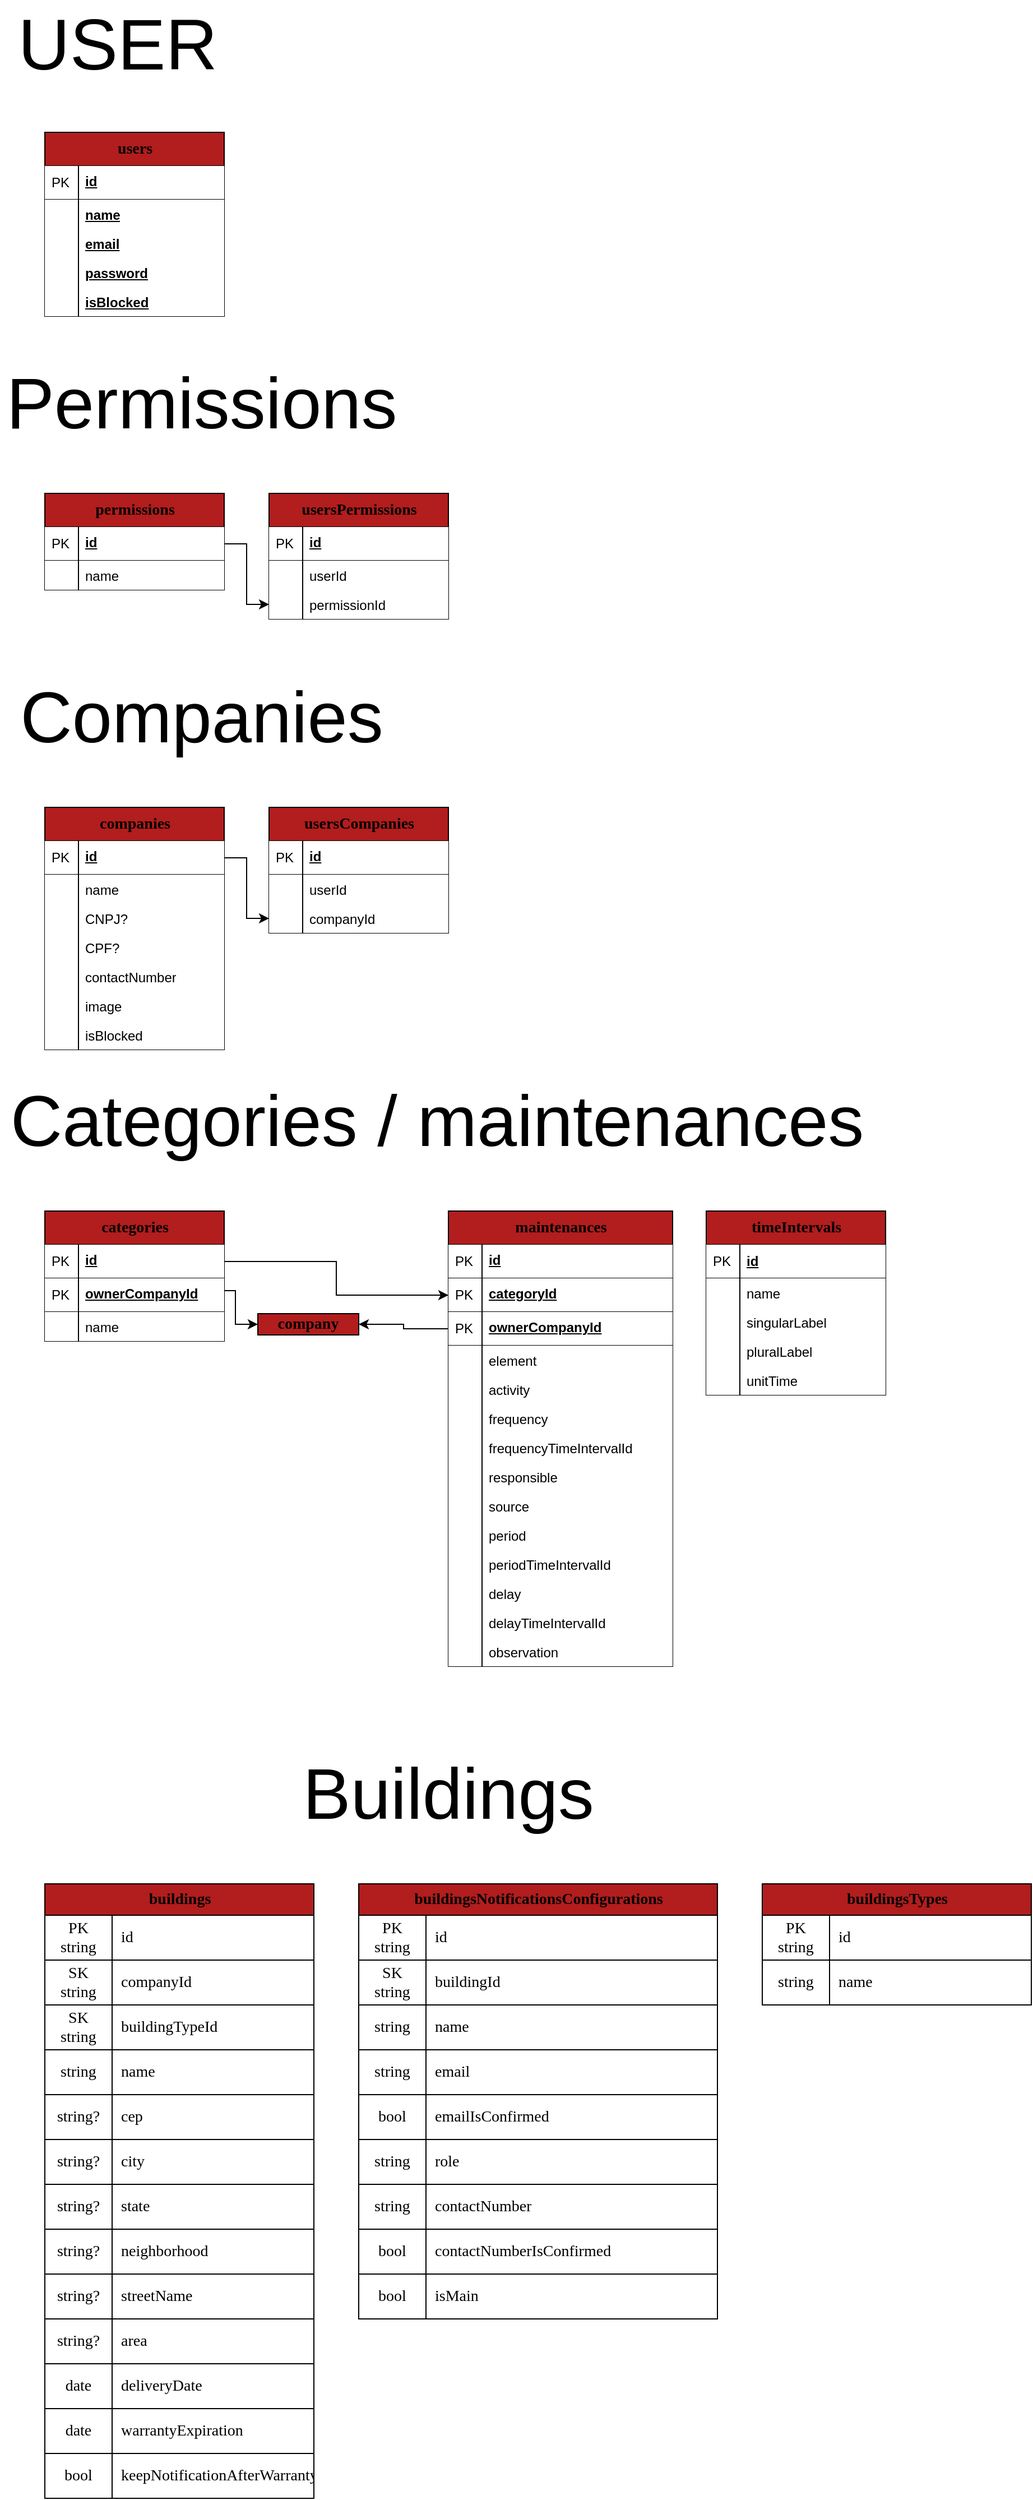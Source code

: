 <mxfile>
    <diagram name="Page-1" id="e56a1550-8fbb-45ad-956c-1786394a9013">
        <mxGraphModel dx="514" dy="1770" grid="1" gridSize="10" guides="1" tooltips="1" connect="1" arrows="1" fold="1" page="1" pageScale="1" pageWidth="1100" pageHeight="850" background="none" math="0" shadow="0">
            <root>
                <mxCell id="0"/>
                <mxCell id="1" parent="0"/>
                <mxCell id="2e49270ec7c68f3f-19" value="companies" style="swimlane;html=1;fontStyle=1;childLayout=stackLayout;horizontal=1;startSize=30;fillColor=#B21D1D;horizontalStack=0;resizeParent=1;resizeLast=0;collapsible=1;marginBottom=0;swimlaneFillColor=#ffffff;align=center;rounded=0;shadow=0;comic=0;labelBackgroundColor=none;strokeWidth=1;fontFamily=Verdana;fontSize=14;labelBorderColor=none;sketch=0;gradientColor=none;" parent="1" vertex="1">
                    <mxGeometry x="40" y="600" width="160" height="216" as="geometry">
                        <mxRectangle x="440" y="358" width="120" height="30" as="alternateBounds"/>
                    </mxGeometry>
                </mxCell>
                <mxCell id="Q__LyanLFtKwwCQgmDUW-9" value="id" style="shape=partialRectangle;top=0;left=0;right=0;bottom=1;html=1;align=left;verticalAlign=top;fillColor=default;spacingLeft=34;spacingRight=4;whiteSpace=wrap;overflow=hidden;rotatable=0;points=[[0,0.5],[1,0.5]];portConstraint=eastwest;dropTarget=0;fontStyle=5;" parent="2e49270ec7c68f3f-19" vertex="1">
                    <mxGeometry y="30" width="160" height="30" as="geometry"/>
                </mxCell>
                <mxCell id="Q__LyanLFtKwwCQgmDUW-10" value="PK" style="shape=partialRectangle;top=0;left=0;bottom=0;html=1;fillColor=none;align=left;verticalAlign=middle;spacingLeft=4;spacingRight=4;whiteSpace=wrap;overflow=hidden;rotatable=0;points=[];portConstraint=eastwest;part=1;" parent="Q__LyanLFtKwwCQgmDUW-9" connectable="0" vertex="1">
                    <mxGeometry width="30" height="30" as="geometry"/>
                </mxCell>
                <mxCell id="CfID_M-QUfA0d33Arp2R-35" value="name" style="shape=partialRectangle;top=0;left=0;right=0;bottom=0;html=1;align=left;verticalAlign=top;fillColor=default;spacingLeft=34;spacingRight=4;whiteSpace=wrap;overflow=hidden;rotatable=0;points=[[0,0.5],[1,0.5]];portConstraint=eastwest;dropTarget=0;" parent="2e49270ec7c68f3f-19" vertex="1">
                    <mxGeometry y="60" width="160" height="26" as="geometry"/>
                </mxCell>
                <mxCell id="CfID_M-QUfA0d33Arp2R-36" value="" style="shape=partialRectangle;top=0;left=0;bottom=0;html=1;fillColor=none;align=left;verticalAlign=top;spacingLeft=4;spacingRight=4;whiteSpace=wrap;overflow=hidden;rotatable=0;points=[];portConstraint=eastwest;part=1;" parent="CfID_M-QUfA0d33Arp2R-35" connectable="0" vertex="1">
                    <mxGeometry width="30" height="26" as="geometry"/>
                </mxCell>
                <mxCell id="2e49270ec7c68f3f-22" value="CNPJ?" style="shape=partialRectangle;top=0;left=0;right=0;bottom=0;html=1;align=left;verticalAlign=top;fillColor=default;spacingLeft=34;spacingRight=4;whiteSpace=wrap;overflow=hidden;rotatable=0;points=[[0,0.5],[1,0.5]];portConstraint=eastwest;dropTarget=0;" parent="2e49270ec7c68f3f-19" vertex="1">
                    <mxGeometry y="86" width="160" height="26" as="geometry"/>
                </mxCell>
                <mxCell id="2e49270ec7c68f3f-23" value="" style="shape=partialRectangle;top=0;left=0;bottom=0;html=1;fillColor=none;align=left;verticalAlign=top;spacingLeft=4;spacingRight=4;whiteSpace=wrap;overflow=hidden;rotatable=0;points=[];portConstraint=eastwest;part=1;" parent="2e49270ec7c68f3f-22" vertex="1" connectable="0">
                    <mxGeometry width="30" height="26" as="geometry"/>
                </mxCell>
                <mxCell id="OVdWrPoWFWFDdsIGSph0-7" value="CPF?" style="shape=partialRectangle;top=0;left=0;right=0;bottom=0;html=1;align=left;verticalAlign=top;fillColor=default;spacingLeft=34;spacingRight=4;whiteSpace=wrap;overflow=hidden;rotatable=0;points=[[0,0.5],[1,0.5]];portConstraint=eastwest;dropTarget=0;" parent="2e49270ec7c68f3f-19" vertex="1">
                    <mxGeometry y="112" width="160" height="26" as="geometry"/>
                </mxCell>
                <mxCell id="OVdWrPoWFWFDdsIGSph0-8" value="" style="shape=partialRectangle;top=0;left=0;bottom=0;html=1;fillColor=none;align=left;verticalAlign=top;spacingLeft=4;spacingRight=4;whiteSpace=wrap;overflow=hidden;rotatable=0;points=[];portConstraint=eastwest;part=1;" parent="OVdWrPoWFWFDdsIGSph0-7" connectable="0" vertex="1">
                    <mxGeometry width="30" height="26" as="geometry"/>
                </mxCell>
                <mxCell id="2e49270ec7c68f3f-24" value="contactNumber" style="shape=partialRectangle;top=0;left=0;right=0;bottom=0;html=1;align=left;verticalAlign=top;fillColor=default;spacingLeft=34;spacingRight=4;whiteSpace=wrap;overflow=hidden;rotatable=0;points=[[0,0.5],[1,0.5]];portConstraint=eastwest;dropTarget=0;" parent="2e49270ec7c68f3f-19" vertex="1">
                    <mxGeometry y="138" width="160" height="26" as="geometry"/>
                </mxCell>
                <mxCell id="2e49270ec7c68f3f-25" value="" style="shape=partialRectangle;top=0;left=0;bottom=0;html=1;fillColor=none;align=left;verticalAlign=top;spacingLeft=4;spacingRight=4;whiteSpace=wrap;overflow=hidden;rotatable=0;points=[];portConstraint=eastwest;part=1;" parent="2e49270ec7c68f3f-24" vertex="1" connectable="0">
                    <mxGeometry width="30" height="26" as="geometry"/>
                </mxCell>
                <mxCell id="2e49270ec7c68f3f-26" value="image" style="shape=partialRectangle;top=0;left=0;right=0;bottom=0;html=1;align=left;verticalAlign=top;fillColor=default;spacingLeft=34;spacingRight=4;whiteSpace=wrap;overflow=hidden;rotatable=0;points=[[0,0.5],[1,0.5]];portConstraint=eastwest;dropTarget=0;" parent="2e49270ec7c68f3f-19" vertex="1">
                    <mxGeometry y="164" width="160" height="26" as="geometry"/>
                </mxCell>
                <mxCell id="2e49270ec7c68f3f-27" value="" style="shape=partialRectangle;top=0;left=0;bottom=0;html=1;fillColor=none;align=left;verticalAlign=top;spacingLeft=4;spacingRight=4;whiteSpace=wrap;overflow=hidden;rotatable=0;points=[];portConstraint=eastwest;part=1;" parent="2e49270ec7c68f3f-26" vertex="1" connectable="0">
                    <mxGeometry width="30" height="26" as="geometry"/>
                </mxCell>
                <mxCell id="Q__LyanLFtKwwCQgmDUW-5" value="isBlocked" style="shape=partialRectangle;top=0;left=0;right=0;bottom=0;html=1;align=left;verticalAlign=top;fillColor=default;spacingLeft=34;spacingRight=4;whiteSpace=wrap;overflow=hidden;rotatable=0;points=[[0,0.5],[1,0.5]];portConstraint=eastwest;dropTarget=0;" parent="2e49270ec7c68f3f-19" vertex="1">
                    <mxGeometry y="190" width="160" height="26" as="geometry"/>
                </mxCell>
                <mxCell id="Q__LyanLFtKwwCQgmDUW-6" value="" style="shape=partialRectangle;top=0;left=0;bottom=0;html=1;fillColor=none;align=left;verticalAlign=top;spacingLeft=4;spacingRight=4;whiteSpace=wrap;overflow=hidden;rotatable=0;points=[];portConstraint=eastwest;part=1;" parent="Q__LyanLFtKwwCQgmDUW-5" connectable="0" vertex="1">
                    <mxGeometry width="30" height="26" as="geometry"/>
                </mxCell>
                <mxCell id="2e49270ec7c68f3f-80" value="users" style="swimlane;html=1;fontStyle=1;childLayout=stackLayout;horizontal=1;startSize=30;fillColor=#B21D1D;horizontalStack=0;resizeParent=1;resizeLast=0;collapsible=1;marginBottom=0;swimlaneFillColor=#ffffff;align=center;rounded=0;shadow=0;comic=0;labelBackgroundColor=none;strokeWidth=1;fontFamily=Verdana;fontSize=14;labelBorderColor=none;sketch=0;gradientColor=none;" parent="1" vertex="1">
                    <mxGeometry x="40" y="-2" width="160" height="164" as="geometry"/>
                </mxCell>
                <mxCell id="2e49270ec7c68f3f-81" value="id" style="shape=partialRectangle;top=0;left=0;right=0;bottom=1;html=1;align=left;verticalAlign=top;fillColor=default;spacingLeft=34;spacingRight=4;whiteSpace=wrap;overflow=hidden;rotatable=0;points=[[0,0.5],[1,0.5]];portConstraint=eastwest;dropTarget=0;fontStyle=5;" parent="2e49270ec7c68f3f-80" vertex="1">
                    <mxGeometry y="30" width="160" height="30" as="geometry"/>
                </mxCell>
                <mxCell id="2e49270ec7c68f3f-82" value="PK" style="shape=partialRectangle;top=0;left=0;bottom=0;html=1;fillColor=none;align=left;verticalAlign=middle;spacingLeft=4;spacingRight=4;whiteSpace=wrap;overflow=hidden;rotatable=0;points=[];portConstraint=eastwest;part=1;" parent="2e49270ec7c68f3f-81" connectable="0" vertex="1">
                    <mxGeometry width="30" height="30" as="geometry"/>
                </mxCell>
                <mxCell id="CfID_M-QUfA0d33Arp2R-37" value="name" style="shape=partialRectangle;top=0;left=0;right=0;bottom=0;html=1;align=left;verticalAlign=top;fillColor=default;spacingLeft=34;spacingRight=4;whiteSpace=wrap;overflow=hidden;rotatable=0;points=[[0,0.5],[1,0.5]];portConstraint=eastwest;dropTarget=0;fontStyle=5;" parent="2e49270ec7c68f3f-80" vertex="1">
                    <mxGeometry y="60" width="160" height="26" as="geometry"/>
                </mxCell>
                <mxCell id="CfID_M-QUfA0d33Arp2R-38" value="" style="shape=partialRectangle;top=0;left=0;bottom=0;html=1;fillColor=none;align=left;verticalAlign=top;spacingLeft=4;spacingRight=4;whiteSpace=wrap;overflow=hidden;rotatable=0;points=[];portConstraint=eastwest;part=1;" parent="CfID_M-QUfA0d33Arp2R-37" connectable="0" vertex="1">
                    <mxGeometry width="30" height="26" as="geometry"/>
                </mxCell>
                <mxCell id="OVdWrPoWFWFDdsIGSph0-3" value="email" style="shape=partialRectangle;top=0;left=0;right=0;bottom=0;html=1;align=left;verticalAlign=top;fillColor=default;spacingLeft=34;spacingRight=4;whiteSpace=wrap;overflow=hidden;rotatable=0;points=[[0,0.5],[1,0.5]];portConstraint=eastwest;dropTarget=0;fontStyle=5;" parent="2e49270ec7c68f3f-80" vertex="1">
                    <mxGeometry y="86" width="160" height="26" as="geometry"/>
                </mxCell>
                <mxCell id="OVdWrPoWFWFDdsIGSph0-4" value="" style="shape=partialRectangle;top=0;left=0;bottom=0;html=1;fillColor=none;align=left;verticalAlign=top;spacingLeft=4;spacingRight=4;whiteSpace=wrap;overflow=hidden;rotatable=0;points=[];portConstraint=eastwest;part=1;" parent="OVdWrPoWFWFDdsIGSph0-3" connectable="0" vertex="1">
                    <mxGeometry width="30" height="26" as="geometry"/>
                </mxCell>
                <mxCell id="OVdWrPoWFWFDdsIGSph0-5" value="password" style="shape=partialRectangle;top=0;left=0;right=0;bottom=0;html=1;align=left;verticalAlign=top;fillColor=default;spacingLeft=34;spacingRight=4;whiteSpace=wrap;overflow=hidden;rotatable=0;points=[[0,0.5],[1,0.5]];portConstraint=eastwest;dropTarget=0;fontStyle=5;" parent="2e49270ec7c68f3f-80" vertex="1">
                    <mxGeometry y="112" width="160" height="26" as="geometry"/>
                </mxCell>
                <mxCell id="OVdWrPoWFWFDdsIGSph0-6" value="" style="shape=partialRectangle;top=0;left=0;bottom=0;html=1;fillColor=none;align=left;verticalAlign=top;spacingLeft=4;spacingRight=4;whiteSpace=wrap;overflow=hidden;rotatable=0;points=[];portConstraint=eastwest;part=1;" parent="OVdWrPoWFWFDdsIGSph0-5" connectable="0" vertex="1">
                    <mxGeometry width="30" height="26" as="geometry"/>
                </mxCell>
                <mxCell id="OVdWrPoWFWFDdsIGSph0-1" value="isBlocked" style="shape=partialRectangle;top=0;left=0;right=0;bottom=0;html=1;align=left;verticalAlign=top;fillColor=default;spacingLeft=34;spacingRight=4;whiteSpace=wrap;overflow=hidden;rotatable=0;points=[[0,0.5],[1,0.5]];portConstraint=eastwest;dropTarget=0;fontStyle=5;" parent="2e49270ec7c68f3f-80" vertex="1">
                    <mxGeometry y="138" width="160" height="26" as="geometry"/>
                </mxCell>
                <mxCell id="OVdWrPoWFWFDdsIGSph0-2" value="" style="shape=partialRectangle;top=0;left=0;bottom=0;html=1;fillColor=none;align=left;verticalAlign=top;spacingLeft=4;spacingRight=4;whiteSpace=wrap;overflow=hidden;rotatable=0;points=[];portConstraint=eastwest;part=1;" parent="OVdWrPoWFWFDdsIGSph0-1" connectable="0" vertex="1">
                    <mxGeometry width="30" height="26" as="geometry"/>
                </mxCell>
                <mxCell id="OVdWrPoWFWFDdsIGSph0-9" value="usersCompanies" style="swimlane;html=1;fontStyle=1;childLayout=stackLayout;horizontal=1;startSize=30;fillColor=#B21D1D;horizontalStack=0;resizeParent=1;resizeLast=0;collapsible=1;marginBottom=0;swimlaneFillColor=#ffffff;align=center;rounded=0;shadow=0;comic=0;labelBackgroundColor=none;strokeWidth=1;fontFamily=Verdana;fontSize=14;labelBorderColor=none;sketch=0;gradientColor=none;" parent="1" vertex="1">
                    <mxGeometry x="240" y="600" width="160" height="112" as="geometry"/>
                </mxCell>
                <mxCell id="OVdWrPoWFWFDdsIGSph0-10" value="id" style="shape=partialRectangle;top=0;left=0;right=0;bottom=1;html=1;align=left;verticalAlign=top;fillColor=default;spacingLeft=34;spacingRight=4;whiteSpace=wrap;overflow=hidden;rotatable=0;points=[[0,0.5],[1,0.5]];portConstraint=eastwest;dropTarget=0;fontStyle=5;" parent="OVdWrPoWFWFDdsIGSph0-9" vertex="1">
                    <mxGeometry y="30" width="160" height="30" as="geometry"/>
                </mxCell>
                <mxCell id="OVdWrPoWFWFDdsIGSph0-11" value="PK" style="shape=partialRectangle;top=0;left=0;bottom=0;html=1;fillColor=none;align=left;verticalAlign=middle;spacingLeft=4;spacingRight=4;whiteSpace=wrap;overflow=hidden;rotatable=0;points=[];portConstraint=eastwest;part=1;" parent="OVdWrPoWFWFDdsIGSph0-10" connectable="0" vertex="1">
                    <mxGeometry width="30" height="30" as="geometry"/>
                </mxCell>
                <mxCell id="OVdWrPoWFWFDdsIGSph0-12" value="userId" style="shape=partialRectangle;top=0;left=0;right=0;bottom=0;html=1;align=left;verticalAlign=top;fillColor=default;spacingLeft=34;spacingRight=4;whiteSpace=wrap;overflow=hidden;rotatable=0;points=[[0,0.5],[1,0.5]];portConstraint=eastwest;dropTarget=0;" parent="OVdWrPoWFWFDdsIGSph0-9" vertex="1">
                    <mxGeometry y="60" width="160" height="26" as="geometry"/>
                </mxCell>
                <mxCell id="OVdWrPoWFWFDdsIGSph0-13" value="" style="shape=partialRectangle;top=0;left=0;bottom=0;html=1;fillColor=none;align=left;verticalAlign=top;spacingLeft=4;spacingRight=4;whiteSpace=wrap;overflow=hidden;rotatable=0;points=[];portConstraint=eastwest;part=1;" parent="OVdWrPoWFWFDdsIGSph0-12" connectable="0" vertex="1">
                    <mxGeometry width="30" height="26" as="geometry"/>
                </mxCell>
                <mxCell id="OVdWrPoWFWFDdsIGSph0-14" value="companyId" style="shape=partialRectangle;top=0;left=0;right=0;bottom=0;html=1;align=left;verticalAlign=top;fillColor=default;spacingLeft=34;spacingRight=4;whiteSpace=wrap;overflow=hidden;rotatable=0;points=[[0,0.5],[1,0.5]];portConstraint=eastwest;dropTarget=0;" parent="OVdWrPoWFWFDdsIGSph0-9" vertex="1">
                    <mxGeometry y="86" width="160" height="26" as="geometry"/>
                </mxCell>
                <mxCell id="OVdWrPoWFWFDdsIGSph0-15" value="" style="shape=partialRectangle;top=0;left=0;bottom=0;html=1;fillColor=none;align=left;verticalAlign=top;spacingLeft=4;spacingRight=4;whiteSpace=wrap;overflow=hidden;rotatable=0;points=[];portConstraint=eastwest;part=1;" parent="OVdWrPoWFWFDdsIGSph0-14" connectable="0" vertex="1">
                    <mxGeometry width="30" height="26" as="geometry"/>
                </mxCell>
                <mxCell id="HO5b-rbJ3u1pS_GyWszv-1" value="permissions" style="swimlane;html=1;fontStyle=1;childLayout=stackLayout;horizontal=1;startSize=30;fillColor=#B21D1D;horizontalStack=0;resizeParent=1;resizeLast=0;collapsible=1;marginBottom=0;swimlaneFillColor=#ffffff;align=center;rounded=0;shadow=0;comic=0;labelBackgroundColor=none;strokeWidth=1;fontFamily=Verdana;fontSize=14;labelBorderColor=none;sketch=0;gradientColor=none;" parent="1" vertex="1">
                    <mxGeometry x="40" y="320" width="160" height="86" as="geometry"/>
                </mxCell>
                <mxCell id="HO5b-rbJ3u1pS_GyWszv-2" value="id" style="shape=partialRectangle;top=0;left=0;right=0;bottom=1;html=1;align=left;verticalAlign=top;fillColor=default;spacingLeft=34;spacingRight=4;whiteSpace=wrap;overflow=hidden;rotatable=0;points=[[0,0.5],[1,0.5]];portConstraint=eastwest;dropTarget=0;fontStyle=5;" parent="HO5b-rbJ3u1pS_GyWszv-1" vertex="1">
                    <mxGeometry y="30" width="160" height="30" as="geometry"/>
                </mxCell>
                <mxCell id="HO5b-rbJ3u1pS_GyWszv-3" value="PK" style="shape=partialRectangle;top=0;left=0;bottom=0;html=1;fillColor=none;align=left;verticalAlign=middle;spacingLeft=4;spacingRight=4;whiteSpace=wrap;overflow=hidden;rotatable=0;points=[];portConstraint=eastwest;part=1;" parent="HO5b-rbJ3u1pS_GyWszv-2" connectable="0" vertex="1">
                    <mxGeometry width="30" height="30" as="geometry"/>
                </mxCell>
                <mxCell id="HO5b-rbJ3u1pS_GyWszv-4" value="name" style="shape=partialRectangle;top=0;left=0;right=0;bottom=0;html=1;align=left;verticalAlign=top;fillColor=default;spacingLeft=34;spacingRight=4;whiteSpace=wrap;overflow=hidden;rotatable=0;points=[[0,0.5],[1,0.5]];portConstraint=eastwest;dropTarget=0;" parent="HO5b-rbJ3u1pS_GyWszv-1" vertex="1">
                    <mxGeometry y="60" width="160" height="26" as="geometry"/>
                </mxCell>
                <mxCell id="HO5b-rbJ3u1pS_GyWszv-5" value="" style="shape=partialRectangle;top=0;left=0;bottom=0;html=1;fillColor=none;align=left;verticalAlign=top;spacingLeft=4;spacingRight=4;whiteSpace=wrap;overflow=hidden;rotatable=0;points=[];portConstraint=eastwest;part=1;" parent="HO5b-rbJ3u1pS_GyWszv-4" connectable="0" vertex="1">
                    <mxGeometry width="30" height="26" as="geometry"/>
                </mxCell>
                <mxCell id="HO5b-rbJ3u1pS_GyWszv-8" value="usersPermissions" style="swimlane;html=1;fontStyle=1;childLayout=stackLayout;horizontal=1;startSize=30;fillColor=#B21D1D;horizontalStack=0;resizeParent=1;resizeLast=0;collapsible=1;marginBottom=0;swimlaneFillColor=#ffffff;align=center;rounded=0;shadow=0;comic=0;labelBackgroundColor=none;strokeWidth=1;fontFamily=Verdana;fontSize=14;labelBorderColor=none;sketch=0;gradientColor=none;" parent="1" vertex="1">
                    <mxGeometry x="240" y="320" width="160" height="112" as="geometry"/>
                </mxCell>
                <mxCell id="HO5b-rbJ3u1pS_GyWszv-9" value="id" style="shape=partialRectangle;top=0;left=0;right=0;bottom=1;html=1;align=left;verticalAlign=top;fillColor=default;spacingLeft=34;spacingRight=4;whiteSpace=wrap;overflow=hidden;rotatable=0;points=[[0,0.5],[1,0.5]];portConstraint=eastwest;dropTarget=0;fontStyle=5;" parent="HO5b-rbJ3u1pS_GyWszv-8" vertex="1">
                    <mxGeometry y="30" width="160" height="30" as="geometry"/>
                </mxCell>
                <mxCell id="HO5b-rbJ3u1pS_GyWszv-10" value="PK" style="shape=partialRectangle;top=0;left=0;bottom=0;html=1;fillColor=none;align=left;verticalAlign=middle;spacingLeft=4;spacingRight=4;whiteSpace=wrap;overflow=hidden;rotatable=0;points=[];portConstraint=eastwest;part=1;" parent="HO5b-rbJ3u1pS_GyWszv-9" connectable="0" vertex="1">
                    <mxGeometry width="30" height="30" as="geometry"/>
                </mxCell>
                <mxCell id="HO5b-rbJ3u1pS_GyWszv-11" value="userId" style="shape=partialRectangle;top=0;left=0;right=0;bottom=0;html=1;align=left;verticalAlign=top;fillColor=default;spacingLeft=34;spacingRight=4;whiteSpace=wrap;overflow=hidden;rotatable=0;points=[[0,0.5],[1,0.5]];portConstraint=eastwest;dropTarget=0;" parent="HO5b-rbJ3u1pS_GyWszv-8" vertex="1">
                    <mxGeometry y="60" width="160" height="26" as="geometry"/>
                </mxCell>
                <mxCell id="HO5b-rbJ3u1pS_GyWszv-12" value="" style="shape=partialRectangle;top=0;left=0;bottom=0;html=1;fillColor=none;align=left;verticalAlign=top;spacingLeft=4;spacingRight=4;whiteSpace=wrap;overflow=hidden;rotatable=0;points=[];portConstraint=eastwest;part=1;" parent="HO5b-rbJ3u1pS_GyWszv-11" connectable="0" vertex="1">
                    <mxGeometry width="30" height="26" as="geometry"/>
                </mxCell>
                <mxCell id="HO5b-rbJ3u1pS_GyWszv-13" value="permissionId" style="shape=partialRectangle;top=0;left=0;right=0;bottom=0;html=1;align=left;verticalAlign=top;fillColor=default;spacingLeft=34;spacingRight=4;whiteSpace=wrap;overflow=hidden;rotatable=0;points=[[0,0.5],[1,0.5]];portConstraint=eastwest;dropTarget=0;" parent="HO5b-rbJ3u1pS_GyWszv-8" vertex="1">
                    <mxGeometry y="86" width="160" height="26" as="geometry"/>
                </mxCell>
                <mxCell id="HO5b-rbJ3u1pS_GyWszv-14" value="" style="shape=partialRectangle;top=0;left=0;bottom=0;html=1;fillColor=none;align=left;verticalAlign=top;spacingLeft=4;spacingRight=4;whiteSpace=wrap;overflow=hidden;rotatable=0;points=[];portConstraint=eastwest;part=1;" parent="HO5b-rbJ3u1pS_GyWszv-13" connectable="0" vertex="1">
                    <mxGeometry width="30" height="26" as="geometry"/>
                </mxCell>
                <mxCell id="FcelLob9Jkw6C_Euu0O_-1" value="categories" style="swimlane;html=1;fontStyle=1;childLayout=stackLayout;horizontal=1;startSize=30;fillColor=#B21D1D;horizontalStack=0;resizeParent=1;resizeLast=0;collapsible=1;marginBottom=0;swimlaneFillColor=#ffffff;align=center;rounded=0;shadow=0;comic=0;labelBackgroundColor=none;strokeWidth=1;fontFamily=Verdana;fontSize=14;labelBorderColor=none;sketch=0;gradientColor=none;" parent="1" vertex="1">
                    <mxGeometry x="40" y="960" width="160" height="116" as="geometry">
                        <mxRectangle x="440" y="358" width="120" height="30" as="alternateBounds"/>
                    </mxGeometry>
                </mxCell>
                <mxCell id="FcelLob9Jkw6C_Euu0O_-2" value="id" style="shape=partialRectangle;top=0;left=0;right=0;bottom=1;html=1;align=left;verticalAlign=top;fillColor=default;spacingLeft=34;spacingRight=4;whiteSpace=wrap;overflow=hidden;rotatable=0;points=[[0,0.5],[1,0.5]];portConstraint=eastwest;dropTarget=0;fontStyle=5;" parent="FcelLob9Jkw6C_Euu0O_-1" vertex="1">
                    <mxGeometry y="30" width="160" height="30" as="geometry"/>
                </mxCell>
                <mxCell id="FcelLob9Jkw6C_Euu0O_-3" value="PK" style="shape=partialRectangle;top=0;left=0;bottom=0;html=1;fillColor=none;align=left;verticalAlign=middle;spacingLeft=4;spacingRight=4;whiteSpace=wrap;overflow=hidden;rotatable=0;points=[];portConstraint=eastwest;part=1;" parent="FcelLob9Jkw6C_Euu0O_-2" connectable="0" vertex="1">
                    <mxGeometry width="30" height="30" as="geometry"/>
                </mxCell>
                <mxCell id="NnsjHDxW_eZ4Jx-rM7HL-1" value="ownerCompanyId" style="shape=partialRectangle;top=0;left=0;right=0;bottom=1;html=1;align=left;verticalAlign=top;fillColor=default;spacingLeft=34;spacingRight=4;whiteSpace=wrap;overflow=hidden;rotatable=0;points=[[0,0.5],[1,0.5]];portConstraint=eastwest;dropTarget=0;fontStyle=5;" parent="FcelLob9Jkw6C_Euu0O_-1" vertex="1">
                    <mxGeometry y="60" width="160" height="30" as="geometry"/>
                </mxCell>
                <mxCell id="NnsjHDxW_eZ4Jx-rM7HL-2" value="PK" style="shape=partialRectangle;top=0;left=0;bottom=0;html=1;fillColor=none;align=left;verticalAlign=middle;spacingLeft=4;spacingRight=4;whiteSpace=wrap;overflow=hidden;rotatable=0;points=[];portConstraint=eastwest;part=1;" parent="NnsjHDxW_eZ4Jx-rM7HL-1" connectable="0" vertex="1">
                    <mxGeometry width="30" height="30" as="geometry"/>
                </mxCell>
                <mxCell id="FcelLob9Jkw6C_Euu0O_-4" value="name" style="shape=partialRectangle;top=0;left=0;right=0;bottom=0;html=1;align=left;verticalAlign=top;fillColor=default;spacingLeft=34;spacingRight=4;whiteSpace=wrap;overflow=hidden;rotatable=0;points=[[0,0.5],[1,0.5]];portConstraint=eastwest;dropTarget=0;" parent="FcelLob9Jkw6C_Euu0O_-1" vertex="1">
                    <mxGeometry y="90" width="160" height="26" as="geometry"/>
                </mxCell>
                <mxCell id="FcelLob9Jkw6C_Euu0O_-5" value="" style="shape=partialRectangle;top=0;left=0;bottom=0;html=1;fillColor=none;align=left;verticalAlign=top;spacingLeft=4;spacingRight=4;whiteSpace=wrap;overflow=hidden;rotatable=0;points=[];portConstraint=eastwest;part=1;" parent="FcelLob9Jkw6C_Euu0O_-4" connectable="0" vertex="1">
                    <mxGeometry width="30" height="26" as="geometry"/>
                </mxCell>
                <mxCell id="FcelLob9Jkw6C_Euu0O_-16" value="maintenances" style="swimlane;html=1;fontStyle=1;childLayout=stackLayout;horizontal=1;startSize=30;fillColor=#B21D1D;horizontalStack=0;resizeParent=1;resizeLast=0;collapsible=1;marginBottom=0;swimlaneFillColor=#ffffff;align=center;rounded=0;shadow=0;comic=0;labelBackgroundColor=none;strokeWidth=1;fontFamily=Verdana;fontSize=14;labelBorderColor=none;sketch=0;gradientColor=none;" parent="1" vertex="1">
                    <mxGeometry x="400" y="960" width="200" height="406" as="geometry">
                        <mxRectangle x="440" y="358" width="120" height="30" as="alternateBounds"/>
                    </mxGeometry>
                </mxCell>
                <mxCell id="FcelLob9Jkw6C_Euu0O_-17" value="id" style="shape=partialRectangle;top=0;left=0;right=0;bottom=1;html=1;align=left;verticalAlign=top;fillColor=default;spacingLeft=34;spacingRight=4;whiteSpace=wrap;overflow=hidden;rotatable=0;points=[[0,0.5],[1,0.5]];portConstraint=eastwest;dropTarget=0;fontStyle=5;" parent="FcelLob9Jkw6C_Euu0O_-16" vertex="1">
                    <mxGeometry y="30" width="200" height="30" as="geometry"/>
                </mxCell>
                <mxCell id="FcelLob9Jkw6C_Euu0O_-18" value="PK" style="shape=partialRectangle;top=0;left=0;bottom=0;html=1;fillColor=none;align=left;verticalAlign=middle;spacingLeft=4;spacingRight=4;whiteSpace=wrap;overflow=hidden;rotatable=0;points=[];portConstraint=eastwest;part=1;" parent="FcelLob9Jkw6C_Euu0O_-17" connectable="0" vertex="1">
                    <mxGeometry width="30" height="30" as="geometry"/>
                </mxCell>
                <mxCell id="f9DGjgpMhJVJxJ-70Zpv-77" value="categoryId" style="shape=partialRectangle;top=0;left=0;right=0;bottom=1;html=1;align=left;verticalAlign=top;fillColor=default;spacingLeft=34;spacingRight=4;whiteSpace=wrap;overflow=hidden;rotatable=0;points=[[0,0.5],[1,0.5]];portConstraint=eastwest;dropTarget=0;fontStyle=5;" parent="FcelLob9Jkw6C_Euu0O_-16" vertex="1">
                    <mxGeometry y="60" width="200" height="30" as="geometry"/>
                </mxCell>
                <mxCell id="f9DGjgpMhJVJxJ-70Zpv-78" value="PK" style="shape=partialRectangle;top=0;left=0;bottom=0;html=1;fillColor=none;align=left;verticalAlign=middle;spacingLeft=4;spacingRight=4;whiteSpace=wrap;overflow=hidden;rotatable=0;points=[];portConstraint=eastwest;part=1;" parent="f9DGjgpMhJVJxJ-70Zpv-77" connectable="0" vertex="1">
                    <mxGeometry width="30" height="30" as="geometry"/>
                </mxCell>
                <mxCell id="NnsjHDxW_eZ4Jx-rM7HL-3" value="ownerCompanyId" style="shape=partialRectangle;top=0;left=0;right=0;bottom=1;html=1;align=left;verticalAlign=top;fillColor=default;spacingLeft=34;spacingRight=4;whiteSpace=wrap;overflow=hidden;rotatable=0;points=[[0,0.5],[1,0.5]];portConstraint=eastwest;dropTarget=0;fontStyle=5;" parent="FcelLob9Jkw6C_Euu0O_-16" vertex="1">
                    <mxGeometry y="90" width="200" height="30" as="geometry"/>
                </mxCell>
                <mxCell id="NnsjHDxW_eZ4Jx-rM7HL-4" value="PK" style="shape=partialRectangle;top=0;left=0;bottom=0;html=1;fillColor=none;align=left;verticalAlign=middle;spacingLeft=4;spacingRight=4;whiteSpace=wrap;overflow=hidden;rotatable=0;points=[];portConstraint=eastwest;part=1;" parent="NnsjHDxW_eZ4Jx-rM7HL-3" connectable="0" vertex="1">
                    <mxGeometry width="30" height="30" as="geometry"/>
                </mxCell>
                <mxCell id="ZH8ERl03S5pE812jd0z5-7" value="element" style="shape=partialRectangle;top=0;left=0;right=0;bottom=0;html=1;align=left;verticalAlign=top;fillColor=default;spacingLeft=34;spacingRight=4;whiteSpace=wrap;overflow=hidden;rotatable=0;points=[[0,0.5],[1,0.5]];portConstraint=eastwest;dropTarget=0;" parent="FcelLob9Jkw6C_Euu0O_-16" vertex="1">
                    <mxGeometry y="120" width="200" height="26" as="geometry"/>
                </mxCell>
                <mxCell id="ZH8ERl03S5pE812jd0z5-8" value="" style="shape=partialRectangle;top=0;left=0;bottom=0;html=1;fillColor=none;align=left;verticalAlign=top;spacingLeft=4;spacingRight=4;whiteSpace=wrap;overflow=hidden;rotatable=0;points=[];portConstraint=eastwest;part=1;" parent="ZH8ERl03S5pE812jd0z5-7" connectable="0" vertex="1">
                    <mxGeometry width="30" height="26" as="geometry"/>
                </mxCell>
                <mxCell id="ZH8ERl03S5pE812jd0z5-19" value="activity" style="shape=partialRectangle;top=0;left=0;right=0;bottom=0;html=1;align=left;verticalAlign=top;fillColor=default;spacingLeft=34;spacingRight=4;whiteSpace=wrap;overflow=hidden;rotatable=0;points=[[0,0.5],[1,0.5]];portConstraint=eastwest;dropTarget=0;" parent="FcelLob9Jkw6C_Euu0O_-16" vertex="1">
                    <mxGeometry y="146" width="200" height="26" as="geometry"/>
                </mxCell>
                <mxCell id="ZH8ERl03S5pE812jd0z5-20" value="" style="shape=partialRectangle;top=0;left=0;bottom=0;html=1;fillColor=none;align=left;verticalAlign=top;spacingLeft=4;spacingRight=4;whiteSpace=wrap;overflow=hidden;rotatable=0;points=[];portConstraint=eastwest;part=1;" parent="ZH8ERl03S5pE812jd0z5-19" connectable="0" vertex="1">
                    <mxGeometry width="30" height="26" as="geometry"/>
                </mxCell>
                <mxCell id="ZH8ERl03S5pE812jd0z5-23" value="frequency" style="shape=partialRectangle;top=0;left=0;right=0;bottom=0;html=1;align=left;verticalAlign=top;fillColor=default;spacingLeft=34;spacingRight=4;whiteSpace=wrap;overflow=hidden;rotatable=0;points=[[0,0.5],[1,0.5]];portConstraint=eastwest;dropTarget=0;" parent="FcelLob9Jkw6C_Euu0O_-16" vertex="1">
                    <mxGeometry y="172" width="200" height="26" as="geometry"/>
                </mxCell>
                <mxCell id="ZH8ERl03S5pE812jd0z5-24" value="" style="shape=partialRectangle;top=0;left=0;bottom=0;html=1;fillColor=none;align=left;verticalAlign=top;spacingLeft=4;spacingRight=4;whiteSpace=wrap;overflow=hidden;rotatable=0;points=[];portConstraint=eastwest;part=1;" parent="ZH8ERl03S5pE812jd0z5-23" connectable="0" vertex="1">
                    <mxGeometry width="30" height="26" as="geometry"/>
                </mxCell>
                <mxCell id="ZH8ERl03S5pE812jd0z5-27" value="frequencyTimeIntervalId" style="shape=partialRectangle;top=0;left=0;right=0;bottom=0;html=1;align=left;verticalAlign=top;fillColor=default;spacingLeft=34;spacingRight=4;whiteSpace=wrap;overflow=hidden;rotatable=0;points=[[0,0.5],[1,0.5]];portConstraint=eastwest;dropTarget=0;" parent="FcelLob9Jkw6C_Euu0O_-16" vertex="1">
                    <mxGeometry y="198" width="200" height="26" as="geometry"/>
                </mxCell>
                <mxCell id="ZH8ERl03S5pE812jd0z5-28" value="" style="shape=partialRectangle;top=0;left=0;bottom=0;html=1;fillColor=none;align=left;verticalAlign=top;spacingLeft=4;spacingRight=4;whiteSpace=wrap;overflow=hidden;rotatable=0;points=[];portConstraint=eastwest;part=1;" parent="ZH8ERl03S5pE812jd0z5-27" connectable="0" vertex="1">
                    <mxGeometry width="30" height="26" as="geometry"/>
                </mxCell>
                <mxCell id="ZH8ERl03S5pE812jd0z5-25" value="responsible" style="shape=partialRectangle;top=0;left=0;right=0;bottom=0;html=1;align=left;verticalAlign=top;fillColor=default;spacingLeft=34;spacingRight=4;whiteSpace=wrap;overflow=hidden;rotatable=0;points=[[0,0.5],[1,0.5]];portConstraint=eastwest;dropTarget=0;" parent="FcelLob9Jkw6C_Euu0O_-16" vertex="1">
                    <mxGeometry y="224" width="200" height="26" as="geometry"/>
                </mxCell>
                <mxCell id="ZH8ERl03S5pE812jd0z5-26" value="" style="shape=partialRectangle;top=0;left=0;bottom=0;html=1;fillColor=none;align=left;verticalAlign=top;spacingLeft=4;spacingRight=4;whiteSpace=wrap;overflow=hidden;rotatable=0;points=[];portConstraint=eastwest;part=1;" parent="ZH8ERl03S5pE812jd0z5-25" connectable="0" vertex="1">
                    <mxGeometry width="30" height="26" as="geometry"/>
                </mxCell>
                <mxCell id="ZH8ERl03S5pE812jd0z5-21" value="source" style="shape=partialRectangle;top=0;left=0;right=0;bottom=0;html=1;align=left;verticalAlign=top;fillColor=default;spacingLeft=34;spacingRight=4;whiteSpace=wrap;overflow=hidden;rotatable=0;points=[[0,0.5],[1,0.5]];portConstraint=eastwest;dropTarget=0;" parent="FcelLob9Jkw6C_Euu0O_-16" vertex="1">
                    <mxGeometry y="250" width="200" height="26" as="geometry"/>
                </mxCell>
                <mxCell id="ZH8ERl03S5pE812jd0z5-22" value="" style="shape=partialRectangle;top=0;left=0;bottom=0;html=1;fillColor=none;align=left;verticalAlign=top;spacingLeft=4;spacingRight=4;whiteSpace=wrap;overflow=hidden;rotatable=0;points=[];portConstraint=eastwest;part=1;" parent="ZH8ERl03S5pE812jd0z5-21" connectable="0" vertex="1">
                    <mxGeometry width="30" height="26" as="geometry"/>
                </mxCell>
                <mxCell id="ZH8ERl03S5pE812jd0z5-17" value="period" style="shape=partialRectangle;top=0;left=0;right=0;bottom=0;html=1;align=left;verticalAlign=top;fillColor=default;spacingLeft=34;spacingRight=4;whiteSpace=wrap;overflow=hidden;rotatable=0;points=[[0,0.5],[1,0.5]];portConstraint=eastwest;dropTarget=0;" parent="FcelLob9Jkw6C_Euu0O_-16" vertex="1">
                    <mxGeometry y="276" width="200" height="26" as="geometry"/>
                </mxCell>
                <mxCell id="ZH8ERl03S5pE812jd0z5-18" value="" style="shape=partialRectangle;top=0;left=0;bottom=0;html=1;fillColor=none;align=left;verticalAlign=top;spacingLeft=4;spacingRight=4;whiteSpace=wrap;overflow=hidden;rotatable=0;points=[];portConstraint=eastwest;part=1;" parent="ZH8ERl03S5pE812jd0z5-17" connectable="0" vertex="1">
                    <mxGeometry width="30" height="26" as="geometry"/>
                </mxCell>
                <mxCell id="ZH8ERl03S5pE812jd0z5-15" value="periodTimeIntervalId" style="shape=partialRectangle;top=0;left=0;right=0;bottom=0;html=1;align=left;verticalAlign=top;fillColor=default;spacingLeft=34;spacingRight=4;whiteSpace=wrap;overflow=hidden;rotatable=0;points=[[0,0.5],[1,0.5]];portConstraint=eastwest;dropTarget=0;" parent="FcelLob9Jkw6C_Euu0O_-16" vertex="1">
                    <mxGeometry y="302" width="200" height="26" as="geometry"/>
                </mxCell>
                <mxCell id="ZH8ERl03S5pE812jd0z5-16" value="" style="shape=partialRectangle;top=0;left=0;bottom=0;html=1;fillColor=none;align=left;verticalAlign=top;spacingLeft=4;spacingRight=4;whiteSpace=wrap;overflow=hidden;rotatable=0;points=[];portConstraint=eastwest;part=1;" parent="ZH8ERl03S5pE812jd0z5-15" connectable="0" vertex="1">
                    <mxGeometry width="30" height="26" as="geometry"/>
                </mxCell>
                <mxCell id="ZH8ERl03S5pE812jd0z5-13" value="delay" style="shape=partialRectangle;top=0;left=0;right=0;bottom=0;html=1;align=left;verticalAlign=top;fillColor=default;spacingLeft=34;spacingRight=4;whiteSpace=wrap;overflow=hidden;rotatable=0;points=[[0,0.5],[1,0.5]];portConstraint=eastwest;dropTarget=0;" parent="FcelLob9Jkw6C_Euu0O_-16" vertex="1">
                    <mxGeometry y="328" width="200" height="26" as="geometry"/>
                </mxCell>
                <mxCell id="ZH8ERl03S5pE812jd0z5-14" value="" style="shape=partialRectangle;top=0;left=0;bottom=0;html=1;fillColor=none;align=left;verticalAlign=top;spacingLeft=4;spacingRight=4;whiteSpace=wrap;overflow=hidden;rotatable=0;points=[];portConstraint=eastwest;part=1;" parent="ZH8ERl03S5pE812jd0z5-13" connectable="0" vertex="1">
                    <mxGeometry width="30" height="26" as="geometry"/>
                </mxCell>
                <mxCell id="ZH8ERl03S5pE812jd0z5-11" value="delayTimeIntervalId" style="shape=partialRectangle;top=0;left=0;right=0;bottom=0;html=1;align=left;verticalAlign=top;fillColor=default;spacingLeft=34;spacingRight=4;whiteSpace=wrap;overflow=hidden;rotatable=0;points=[[0,0.5],[1,0.5]];portConstraint=eastwest;dropTarget=0;" parent="FcelLob9Jkw6C_Euu0O_-16" vertex="1">
                    <mxGeometry y="354" width="200" height="26" as="geometry"/>
                </mxCell>
                <mxCell id="ZH8ERl03S5pE812jd0z5-12" value="" style="shape=partialRectangle;top=0;left=0;bottom=0;html=1;fillColor=none;align=left;verticalAlign=top;spacingLeft=4;spacingRight=4;whiteSpace=wrap;overflow=hidden;rotatable=0;points=[];portConstraint=eastwest;part=1;" parent="ZH8ERl03S5pE812jd0z5-11" connectable="0" vertex="1">
                    <mxGeometry width="30" height="26" as="geometry"/>
                </mxCell>
                <mxCell id="ZH8ERl03S5pE812jd0z5-9" value="observation" style="shape=partialRectangle;top=0;left=0;right=0;bottom=0;html=1;align=left;verticalAlign=top;fillColor=default;spacingLeft=34;spacingRight=4;whiteSpace=wrap;overflow=hidden;rotatable=0;points=[[0,0.5],[1,0.5]];portConstraint=eastwest;dropTarget=0;" parent="FcelLob9Jkw6C_Euu0O_-16" vertex="1">
                    <mxGeometry y="380" width="200" height="26" as="geometry"/>
                </mxCell>
                <mxCell id="ZH8ERl03S5pE812jd0z5-10" value="" style="shape=partialRectangle;top=0;left=0;bottom=0;html=1;fillColor=none;align=left;verticalAlign=top;spacingLeft=4;spacingRight=4;whiteSpace=wrap;overflow=hidden;rotatable=0;points=[];portConstraint=eastwest;part=1;" parent="ZH8ERl03S5pE812jd0z5-9" connectable="0" vertex="1">
                    <mxGeometry width="30" height="26" as="geometry"/>
                </mxCell>
                <mxCell id="f9DGjgpMhJVJxJ-70Zpv-1" value="&lt;font style=&quot;font-size: 64px;&quot;&gt;USER&lt;/font&gt;" style="text;html=1;strokeColor=none;fillColor=none;align=center;verticalAlign=middle;whiteSpace=wrap;rounded=0;" parent="1" vertex="1">
                    <mxGeometry y="-120" width="210" height="80" as="geometry"/>
                </mxCell>
                <mxCell id="f9DGjgpMhJVJxJ-70Zpv-2" value="&lt;font style=&quot;font-size: 64px;&quot;&gt;Permissions&lt;/font&gt;" style="text;html=1;strokeColor=none;fillColor=none;align=center;verticalAlign=middle;whiteSpace=wrap;rounded=0;" parent="1" vertex="1">
                    <mxGeometry y="200" width="360" height="80" as="geometry"/>
                </mxCell>
                <mxCell id="f9DGjgpMhJVJxJ-70Zpv-3" value="&lt;span style=&quot;font-size: 64px;&quot;&gt;Companies&lt;/span&gt;" style="text;html=1;strokeColor=none;fillColor=none;align=center;verticalAlign=middle;whiteSpace=wrap;rounded=0;" parent="1" vertex="1">
                    <mxGeometry y="480" width="360" height="80" as="geometry"/>
                </mxCell>
                <mxCell id="f9DGjgpMhJVJxJ-70Zpv-4" value="&lt;span style=&quot;font-size: 64px;&quot;&gt;Categories / maintenances&lt;/span&gt;" style="text;html=1;strokeColor=none;fillColor=none;align=center;verticalAlign=middle;whiteSpace=wrap;rounded=0;" parent="1" vertex="1">
                    <mxGeometry y="840" width="780" height="80" as="geometry"/>
                </mxCell>
                <mxCell id="f9DGjgpMhJVJxJ-70Zpv-80" style="edgeStyle=orthogonalEdgeStyle;rounded=0;orthogonalLoop=1;jettySize=auto;html=1;" parent="1" source="FcelLob9Jkw6C_Euu0O_-2" target="f9DGjgpMhJVJxJ-70Zpv-77" edge="1">
                    <mxGeometry relative="1" as="geometry"/>
                </mxCell>
                <mxCell id="f9DGjgpMhJVJxJ-70Zpv-81" style="edgeStyle=orthogonalEdgeStyle;rounded=0;orthogonalLoop=1;jettySize=auto;html=1;" parent="1" source="Q__LyanLFtKwwCQgmDUW-9" target="OVdWrPoWFWFDdsIGSph0-14" edge="1">
                    <mxGeometry relative="1" as="geometry"/>
                </mxCell>
                <mxCell id="f9DGjgpMhJVJxJ-70Zpv-82" style="edgeStyle=orthogonalEdgeStyle;rounded=0;orthogonalLoop=1;jettySize=auto;html=1;" parent="1" source="HO5b-rbJ3u1pS_GyWszv-2" target="HO5b-rbJ3u1pS_GyWszv-13" edge="1">
                    <mxGeometry relative="1" as="geometry"/>
                </mxCell>
                <mxCell id="ONTUacuzSXB5EDxQYy7U-1" value="timeIntervals" style="swimlane;html=1;fontStyle=1;childLayout=stackLayout;horizontal=1;startSize=30;fillColor=#B21D1D;horizontalStack=0;resizeParent=1;resizeLast=0;collapsible=1;marginBottom=0;swimlaneFillColor=#ffffff;align=center;rounded=0;shadow=0;comic=0;labelBackgroundColor=none;strokeWidth=1;fontFamily=Verdana;fontSize=14;noLabel=0;snapToPoint=0;fixDash=0;autosize=1;container=0;sketch=0;separatorColor=none;portConstraintRotation=0;labelBorderColor=none;gradientColor=none;" parent="1" vertex="1">
                    <mxGeometry x="630" y="960" width="160" height="164" as="geometry">
                        <mxRectangle x="440" y="358" width="120" height="30" as="alternateBounds"/>
                    </mxGeometry>
                </mxCell>
                <mxCell id="ONTUacuzSXB5EDxQYy7U-2" value="id" style="shape=partialRectangle;top=0;left=0;right=0;bottom=1;html=1;align=left;verticalAlign=middle;fillColor=default;spacingLeft=34;spacingRight=4;whiteSpace=wrap;overflow=hidden;rotatable=0;points=[[0,0.5],[1,0.5]];portConstraint=eastwest;dropTarget=0;fontStyle=5;" parent="ONTUacuzSXB5EDxQYy7U-1" vertex="1">
                    <mxGeometry y="30" width="160" height="30" as="geometry"/>
                </mxCell>
                <mxCell id="ONTUacuzSXB5EDxQYy7U-3" value="PK" style="shape=partialRectangle;top=0;left=0;bottom=0;html=1;fillColor=none;align=left;verticalAlign=middle;spacingLeft=4;spacingRight=4;whiteSpace=wrap;overflow=hidden;rotatable=0;points=[];portConstraint=eastwest;part=1;" parent="ONTUacuzSXB5EDxQYy7U-2" connectable="0" vertex="1">
                    <mxGeometry width="30" height="30" as="geometry"/>
                </mxCell>
                <mxCell id="hzQ-1CimiQQlIS5CSBVE-1" value="name" style="shape=partialRectangle;top=0;left=0;right=0;bottom=0;html=1;align=left;verticalAlign=top;fillColor=default;spacingLeft=34;spacingRight=4;whiteSpace=wrap;overflow=hidden;rotatable=0;points=[[0,0.5],[1,0.5]];portConstraint=eastwest;dropTarget=0;" parent="ONTUacuzSXB5EDxQYy7U-1" vertex="1">
                    <mxGeometry y="60" width="160" height="26" as="geometry"/>
                </mxCell>
                <mxCell id="hzQ-1CimiQQlIS5CSBVE-2" value="" style="shape=partialRectangle;top=0;left=0;bottom=0;html=1;fillColor=none;align=left;verticalAlign=top;spacingLeft=4;spacingRight=4;whiteSpace=wrap;overflow=hidden;rotatable=0;points=[];portConstraint=eastwest;part=1;" parent="hzQ-1CimiQQlIS5CSBVE-1" connectable="0" vertex="1">
                    <mxGeometry width="30" height="26" as="geometry"/>
                </mxCell>
                <mxCell id="IW83BVMMkYz6lzr5jlg2-1" value="singularLabel" style="shape=partialRectangle;top=0;left=0;right=0;bottom=0;html=1;align=left;verticalAlign=top;fillColor=default;spacingLeft=34;spacingRight=4;whiteSpace=wrap;overflow=hidden;rotatable=0;points=[[0,0.5],[1,0.5]];portConstraint=eastwest;dropTarget=0;" parent="ONTUacuzSXB5EDxQYy7U-1" vertex="1">
                    <mxGeometry y="86" width="160" height="26" as="geometry"/>
                </mxCell>
                <mxCell id="IW83BVMMkYz6lzr5jlg2-2" value="" style="shape=partialRectangle;top=0;left=0;bottom=0;html=1;fillColor=none;align=left;verticalAlign=top;spacingLeft=4;spacingRight=4;whiteSpace=wrap;overflow=hidden;rotatable=0;points=[];portConstraint=eastwest;part=1;" parent="IW83BVMMkYz6lzr5jlg2-1" connectable="0" vertex="1">
                    <mxGeometry width="30" height="26" as="geometry"/>
                </mxCell>
                <mxCell id="IW83BVMMkYz6lzr5jlg2-3" value="pluralLabel" style="shape=partialRectangle;top=0;left=0;right=0;bottom=0;html=1;align=left;verticalAlign=top;fillColor=default;spacingLeft=34;spacingRight=4;whiteSpace=wrap;overflow=hidden;rotatable=0;points=[[0,0.5],[1,0.5]];portConstraint=eastwest;dropTarget=0;" parent="ONTUacuzSXB5EDxQYy7U-1" vertex="1">
                    <mxGeometry y="112" width="160" height="26" as="geometry"/>
                </mxCell>
                <mxCell id="IW83BVMMkYz6lzr5jlg2-4" value="" style="shape=partialRectangle;top=0;left=0;bottom=0;html=1;fillColor=none;align=left;verticalAlign=top;spacingLeft=4;spacingRight=4;whiteSpace=wrap;overflow=hidden;rotatable=0;points=[];portConstraint=eastwest;part=1;" parent="IW83BVMMkYz6lzr5jlg2-3" connectable="0" vertex="1">
                    <mxGeometry width="30" height="26" as="geometry"/>
                </mxCell>
                <mxCell id="hzQ-1CimiQQlIS5CSBVE-3" value="unitTime" style="shape=partialRectangle;top=0;left=0;right=0;bottom=0;html=1;align=left;verticalAlign=top;fillColor=default;spacingLeft=34;spacingRight=4;whiteSpace=wrap;overflow=hidden;rotatable=0;points=[[0,0.5],[1,0.5]];portConstraint=eastwest;dropTarget=0;" parent="ONTUacuzSXB5EDxQYy7U-1" vertex="1">
                    <mxGeometry y="138" width="160" height="26" as="geometry"/>
                </mxCell>
                <mxCell id="hzQ-1CimiQQlIS5CSBVE-4" value="" style="shape=partialRectangle;top=0;left=0;bottom=0;html=1;fillColor=none;align=left;verticalAlign=top;spacingLeft=4;spacingRight=4;whiteSpace=wrap;overflow=hidden;rotatable=0;points=[];portConstraint=eastwest;part=1;" parent="hzQ-1CimiQQlIS5CSBVE-3" connectable="0" vertex="1">
                    <mxGeometry width="30" height="26" as="geometry"/>
                </mxCell>
                <mxCell id="NnsjHDxW_eZ4Jx-rM7HL-8" value="company" style="rounded=0;whiteSpace=wrap;html=1;fillColor=#B21D1D;fontSize=14;fontFamily=Verdana;fontStyle=1;startSize=30;swimlaneFillColor=#ffffff;shadow=0;comic=0;labelBackgroundColor=none;strokeWidth=1;labelBorderColor=none;sketch=0;gradientColor=none;" parent="1" vertex="1">
                    <mxGeometry x="230" y="1051.5" width="90" height="19" as="geometry"/>
                </mxCell>
                <mxCell id="NnsjHDxW_eZ4Jx-rM7HL-9" style="edgeStyle=orthogonalEdgeStyle;rounded=0;orthogonalLoop=1;jettySize=auto;html=1;entryX=0;entryY=0.5;entryDx=0;entryDy=0;" parent="1" source="NnsjHDxW_eZ4Jx-rM7HL-1" target="NnsjHDxW_eZ4Jx-rM7HL-8" edge="1">
                    <mxGeometry relative="1" as="geometry">
                        <Array as="points">
                            <mxPoint x="210" y="1031"/>
                            <mxPoint x="210" y="1061"/>
                        </Array>
                    </mxGeometry>
                </mxCell>
                <mxCell id="NnsjHDxW_eZ4Jx-rM7HL-10" style="edgeStyle=orthogonalEdgeStyle;rounded=0;orthogonalLoop=1;jettySize=auto;html=1;entryX=1;entryY=0.5;entryDx=0;entryDy=0;" parent="1" source="NnsjHDxW_eZ4Jx-rM7HL-3" target="NnsjHDxW_eZ4Jx-rM7HL-8" edge="1">
                    <mxGeometry relative="1" as="geometry"/>
                </mxCell>
                <mxCell id="12" value="buildings" style="shape=table;startSize=28;container=1;collapsible=0;childLayout=tableLayout;fixedRows=1;rowLines=1;fontStyle=1;align=center;pointerEvents=1;rounded=0;shadow=0;labelBackgroundColor=none;labelBorderColor=none;comic=0;sketch=0;fontFamily=Verdana;fontSize=14;fontColor=default;strokeColor=default;strokeWidth=1;fillColor=#B21D1D;gradientColor=none;html=1;resizeLast=1;autosize=1;" parent="1" vertex="1">
                    <mxGeometry x="40" y="1560" width="240" height="548" as="geometry"/>
                </mxCell>
                <mxCell id="13" value="" style="shape=partialRectangle;html=1;whiteSpace=wrap;collapsible=0;dropTarget=0;pointerEvents=1;fillColor=none;top=0;left=0;bottom=1;right=0;points=[[0,0.5],[1,0.5]];portConstraint=eastwest;rounded=0;shadow=0;labelBackgroundColor=none;labelBorderColor=none;comic=0;sketch=0;fontFamily=Verdana;fontSize=14;fontColor=default;startSize=26;strokeColor=default;strokeWidth=1;" parent="12" vertex="1">
                    <mxGeometry y="28" width="240" height="40" as="geometry"/>
                </mxCell>
                <mxCell id="14" value="PK&lt;br&gt;string" style="shape=partialRectangle;html=1;whiteSpace=wrap;connectable=0;fillColor=default;top=1;left=1;bottom=1;right=1;overflow=hidden;pointerEvents=1;rounded=0;shadow=0;labelBackgroundColor=none;labelBorderColor=none;comic=0;sketch=0;fontFamily=Verdana;fontSize=14;fontColor=default;startSize=26;strokeColor=default;strokeWidth=1;align=center;" parent="13" vertex="1">
                    <mxGeometry width="60" height="40" as="geometry">
                        <mxRectangle width="60" height="40" as="alternateBounds"/>
                    </mxGeometry>
                </mxCell>
                <mxCell id="15" value="id" style="shape=partialRectangle;html=1;whiteSpace=wrap;connectable=0;fillColor=default;top=1;left=1;bottom=1;right=1;align=left;spacingLeft=6;overflow=hidden;pointerEvents=1;rounded=0;shadow=0;labelBackgroundColor=none;labelBorderColor=none;comic=0;sketch=0;fontFamily=Verdana;fontSize=14;fontColor=default;startSize=26;strokeColor=default;strokeWidth=1;" parent="13" vertex="1">
                    <mxGeometry x="60" width="180" height="40" as="geometry">
                        <mxRectangle width="180" height="40" as="alternateBounds"/>
                    </mxGeometry>
                </mxCell>
                <mxCell id="168" style="shape=partialRectangle;html=1;whiteSpace=wrap;collapsible=0;dropTarget=0;pointerEvents=1;fillColor=none;top=0;left=0;bottom=1;right=0;points=[[0,0.5],[1,0.5]];portConstraint=eastwest;rounded=0;shadow=0;labelBackgroundColor=none;labelBorderColor=none;comic=0;sketch=0;fontFamily=Verdana;fontSize=14;fontColor=default;startSize=26;strokeColor=default;strokeWidth=1;" vertex="1" parent="12">
                    <mxGeometry y="68" width="240" height="40" as="geometry"/>
                </mxCell>
                <mxCell id="169" value="SK&lt;br&gt;string" style="shape=partialRectangle;html=1;whiteSpace=wrap;connectable=0;fillColor=default;top=1;left=1;bottom=1;right=1;overflow=hidden;pointerEvents=1;rounded=0;shadow=0;labelBackgroundColor=none;labelBorderColor=none;comic=0;sketch=0;fontFamily=Verdana;fontSize=14;fontColor=default;startSize=26;strokeColor=default;strokeWidth=1;align=center;" vertex="1" parent="168">
                    <mxGeometry width="60" height="40" as="geometry">
                        <mxRectangle width="60" height="40" as="alternateBounds"/>
                    </mxGeometry>
                </mxCell>
                <mxCell id="170" value="companyId" style="shape=partialRectangle;html=1;whiteSpace=wrap;connectable=0;fillColor=default;top=1;left=1;bottom=1;right=1;align=left;spacingLeft=6;overflow=hidden;pointerEvents=1;rounded=0;shadow=0;labelBackgroundColor=none;labelBorderColor=none;comic=0;sketch=0;fontFamily=Verdana;fontSize=14;fontColor=default;startSize=26;strokeColor=default;strokeWidth=1;" vertex="1" parent="168">
                    <mxGeometry x="60" width="180" height="40" as="geometry">
                        <mxRectangle width="180" height="40" as="alternateBounds"/>
                    </mxGeometry>
                </mxCell>
                <mxCell id="54" style="shape=partialRectangle;html=1;whiteSpace=wrap;collapsible=0;dropTarget=0;pointerEvents=1;fillColor=none;top=0;left=0;bottom=1;right=0;points=[[0,0.5],[1,0.5]];portConstraint=eastwest;rounded=0;shadow=0;labelBackgroundColor=none;labelBorderColor=none;comic=0;sketch=0;fontFamily=Verdana;fontSize=14;fontColor=default;startSize=26;strokeColor=default;strokeWidth=1;" parent="12" vertex="1">
                    <mxGeometry y="108" width="240" height="40" as="geometry"/>
                </mxCell>
                <mxCell id="55" value="SK&lt;br&gt;string" style="shape=partialRectangle;html=1;whiteSpace=wrap;connectable=0;fillColor=default;top=1;left=1;bottom=1;right=1;overflow=hidden;pointerEvents=1;rounded=0;shadow=0;labelBackgroundColor=none;labelBorderColor=none;comic=0;sketch=0;fontFamily=Verdana;fontSize=14;fontColor=default;startSize=26;strokeColor=default;strokeWidth=1;align=center;" parent="54" vertex="1">
                    <mxGeometry width="60" height="40" as="geometry">
                        <mxRectangle width="60" height="40" as="alternateBounds"/>
                    </mxGeometry>
                </mxCell>
                <mxCell id="56" value="buildingTypeId" style="shape=partialRectangle;html=1;whiteSpace=wrap;connectable=0;fillColor=default;top=1;left=1;bottom=1;right=1;align=left;spacingLeft=6;overflow=hidden;pointerEvents=1;rounded=0;shadow=0;labelBackgroundColor=none;labelBorderColor=none;comic=0;sketch=0;fontFamily=Verdana;fontSize=14;fontColor=default;startSize=26;strokeColor=default;strokeWidth=1;" parent="54" vertex="1">
                    <mxGeometry x="60" width="180" height="40" as="geometry">
                        <mxRectangle width="180" height="40" as="alternateBounds"/>
                    </mxGeometry>
                </mxCell>
                <mxCell id="47" style="shape=partialRectangle;html=1;whiteSpace=wrap;collapsible=0;dropTarget=0;pointerEvents=1;fillColor=none;top=0;left=0;bottom=1;right=0;points=[[0,0.5],[1,0.5]];portConstraint=eastwest;rounded=0;shadow=0;labelBackgroundColor=none;labelBorderColor=none;comic=0;sketch=0;fontFamily=Verdana;fontSize=14;fontColor=default;startSize=26;strokeColor=default;strokeWidth=1;" parent="12" vertex="1">
                    <mxGeometry y="148" width="240" height="40" as="geometry"/>
                </mxCell>
                <mxCell id="48" value="string" style="shape=partialRectangle;html=1;whiteSpace=wrap;connectable=0;fillColor=default;top=1;left=1;bottom=1;right=1;overflow=hidden;pointerEvents=1;rounded=0;shadow=0;labelBackgroundColor=none;labelBorderColor=none;comic=0;sketch=0;fontFamily=Verdana;fontSize=14;fontColor=default;startSize=26;strokeColor=default;strokeWidth=1;align=center;" parent="47" vertex="1">
                    <mxGeometry width="60" height="40" as="geometry">
                        <mxRectangle width="60" height="40" as="alternateBounds"/>
                    </mxGeometry>
                </mxCell>
                <mxCell id="49" value="name" style="shape=partialRectangle;html=1;whiteSpace=wrap;connectable=0;fillColor=default;top=1;left=1;bottom=1;right=1;align=left;spacingLeft=6;overflow=hidden;pointerEvents=1;rounded=0;shadow=0;labelBackgroundColor=none;labelBorderColor=none;comic=0;sketch=0;fontFamily=Verdana;fontSize=14;fontColor=default;startSize=26;strokeColor=default;strokeWidth=1;" parent="47" vertex="1">
                    <mxGeometry x="60" width="180" height="40" as="geometry">
                        <mxRectangle width="180" height="40" as="alternateBounds"/>
                    </mxGeometry>
                </mxCell>
                <mxCell id="57" style="shape=partialRectangle;html=1;whiteSpace=wrap;collapsible=0;dropTarget=0;pointerEvents=1;fillColor=none;top=0;left=0;bottom=1;right=0;points=[[0,0.5],[1,0.5]];portConstraint=eastwest;rounded=0;shadow=0;labelBackgroundColor=none;labelBorderColor=none;comic=0;sketch=0;fontFamily=Verdana;fontSize=14;fontColor=default;startSize=26;strokeColor=default;strokeWidth=1;" parent="12" vertex="1">
                    <mxGeometry y="188" width="240" height="40" as="geometry"/>
                </mxCell>
                <mxCell id="58" value="string?" style="shape=partialRectangle;html=1;whiteSpace=wrap;connectable=0;fillColor=default;top=1;left=1;bottom=1;right=1;overflow=hidden;pointerEvents=1;rounded=0;shadow=0;labelBackgroundColor=none;labelBorderColor=none;comic=0;sketch=0;fontFamily=Verdana;fontSize=14;fontColor=default;startSize=26;strokeColor=default;strokeWidth=1;align=center;" parent="57" vertex="1">
                    <mxGeometry width="60" height="40" as="geometry">
                        <mxRectangle width="60" height="40" as="alternateBounds"/>
                    </mxGeometry>
                </mxCell>
                <mxCell id="59" value="cep" style="shape=partialRectangle;html=1;whiteSpace=wrap;connectable=0;fillColor=default;top=1;left=1;bottom=1;right=1;align=left;spacingLeft=6;overflow=hidden;pointerEvents=1;rounded=0;shadow=0;labelBackgroundColor=none;labelBorderColor=none;comic=0;sketch=0;fontFamily=Verdana;fontSize=14;fontColor=default;startSize=26;strokeColor=default;strokeWidth=1;" parent="57" vertex="1">
                    <mxGeometry x="60" width="180" height="40" as="geometry">
                        <mxRectangle width="180" height="40" as="alternateBounds"/>
                    </mxGeometry>
                </mxCell>
                <mxCell id="60" style="shape=partialRectangle;html=1;whiteSpace=wrap;collapsible=0;dropTarget=0;pointerEvents=1;fillColor=none;top=0;left=0;bottom=1;right=0;points=[[0,0.5],[1,0.5]];portConstraint=eastwest;rounded=0;shadow=0;labelBackgroundColor=none;labelBorderColor=none;comic=0;sketch=0;fontFamily=Verdana;fontSize=14;fontColor=default;startSize=26;strokeColor=default;strokeWidth=1;" parent="12" vertex="1">
                    <mxGeometry y="228" width="240" height="40" as="geometry"/>
                </mxCell>
                <mxCell id="61" value="string?" style="shape=partialRectangle;html=1;whiteSpace=wrap;connectable=0;fillColor=default;top=1;left=1;bottom=1;right=1;overflow=hidden;pointerEvents=1;rounded=0;shadow=0;labelBackgroundColor=none;labelBorderColor=none;comic=0;sketch=0;fontFamily=Verdana;fontSize=14;fontColor=default;startSize=26;strokeColor=default;strokeWidth=1;align=center;" parent="60" vertex="1">
                    <mxGeometry width="60" height="40" as="geometry">
                        <mxRectangle width="60" height="40" as="alternateBounds"/>
                    </mxGeometry>
                </mxCell>
                <mxCell id="62" value="city" style="shape=partialRectangle;html=1;whiteSpace=wrap;connectable=0;fillColor=default;top=1;left=1;bottom=1;right=1;align=left;spacingLeft=6;overflow=hidden;pointerEvents=1;rounded=0;shadow=0;labelBackgroundColor=none;labelBorderColor=none;comic=0;sketch=0;fontFamily=Verdana;fontSize=14;fontColor=default;startSize=26;strokeColor=default;strokeWidth=1;" parent="60" vertex="1">
                    <mxGeometry x="60" width="180" height="40" as="geometry">
                        <mxRectangle width="180" height="40" as="alternateBounds"/>
                    </mxGeometry>
                </mxCell>
                <mxCell id="78" style="shape=partialRectangle;html=1;whiteSpace=wrap;collapsible=0;dropTarget=0;pointerEvents=1;fillColor=none;top=0;left=0;bottom=1;right=0;points=[[0,0.5],[1,0.5]];portConstraint=eastwest;rounded=0;shadow=0;labelBackgroundColor=none;labelBorderColor=none;comic=0;sketch=0;fontFamily=Verdana;fontSize=14;fontColor=default;startSize=26;strokeColor=default;strokeWidth=1;" parent="12" vertex="1">
                    <mxGeometry y="268" width="240" height="40" as="geometry"/>
                </mxCell>
                <mxCell id="79" value="string?" style="shape=partialRectangle;html=1;whiteSpace=wrap;connectable=0;fillColor=default;top=1;left=1;bottom=1;right=1;overflow=hidden;pointerEvents=1;rounded=0;shadow=0;labelBackgroundColor=none;labelBorderColor=none;comic=0;sketch=0;fontFamily=Verdana;fontSize=14;fontColor=default;startSize=26;strokeColor=default;strokeWidth=1;align=center;" parent="78" vertex="1">
                    <mxGeometry width="60" height="40" as="geometry">
                        <mxRectangle width="60" height="40" as="alternateBounds"/>
                    </mxGeometry>
                </mxCell>
                <mxCell id="80" value="state" style="shape=partialRectangle;html=1;whiteSpace=wrap;connectable=0;fillColor=default;top=1;left=1;bottom=1;right=1;align=left;spacingLeft=6;overflow=hidden;pointerEvents=1;rounded=0;shadow=0;labelBackgroundColor=none;labelBorderColor=none;comic=0;sketch=0;fontFamily=Verdana;fontSize=14;fontColor=default;startSize=26;strokeColor=default;strokeWidth=1;" parent="78" vertex="1">
                    <mxGeometry x="60" width="180" height="40" as="geometry">
                        <mxRectangle width="180" height="40" as="alternateBounds"/>
                    </mxGeometry>
                </mxCell>
                <mxCell id="63" style="shape=partialRectangle;html=1;whiteSpace=wrap;collapsible=0;dropTarget=0;pointerEvents=1;fillColor=none;top=0;left=0;bottom=1;right=0;points=[[0,0.5],[1,0.5]];portConstraint=eastwest;rounded=0;shadow=0;labelBackgroundColor=none;labelBorderColor=none;comic=0;sketch=0;fontFamily=Verdana;fontSize=14;fontColor=default;startSize=26;strokeColor=default;strokeWidth=1;" parent="12" vertex="1">
                    <mxGeometry y="308" width="240" height="40" as="geometry"/>
                </mxCell>
                <mxCell id="64" value="string?" style="shape=partialRectangle;html=1;whiteSpace=wrap;connectable=0;fillColor=default;top=1;left=1;bottom=1;right=1;overflow=hidden;pointerEvents=1;rounded=0;shadow=0;labelBackgroundColor=none;labelBorderColor=none;comic=0;sketch=0;fontFamily=Verdana;fontSize=14;fontColor=default;startSize=26;strokeColor=default;strokeWidth=1;align=center;" parent="63" vertex="1">
                    <mxGeometry width="60" height="40" as="geometry">
                        <mxRectangle width="60" height="40" as="alternateBounds"/>
                    </mxGeometry>
                </mxCell>
                <mxCell id="65" value="neighborhood" style="shape=partialRectangle;html=1;whiteSpace=wrap;connectable=0;fillColor=default;top=1;left=1;bottom=1;right=1;align=left;spacingLeft=6;overflow=hidden;pointerEvents=1;rounded=0;shadow=0;labelBackgroundColor=none;labelBorderColor=none;comic=0;sketch=0;fontFamily=Verdana;fontSize=14;fontColor=default;startSize=26;strokeColor=default;strokeWidth=1;" parent="63" vertex="1">
                    <mxGeometry x="60" width="180" height="40" as="geometry">
                        <mxRectangle width="180" height="40" as="alternateBounds"/>
                    </mxGeometry>
                </mxCell>
                <mxCell id="66" style="shape=partialRectangle;html=1;whiteSpace=wrap;collapsible=0;dropTarget=0;pointerEvents=1;fillColor=none;top=0;left=0;bottom=1;right=0;points=[[0,0.5],[1,0.5]];portConstraint=eastwest;rounded=0;shadow=0;labelBackgroundColor=none;labelBorderColor=none;comic=0;sketch=0;fontFamily=Verdana;fontSize=14;fontColor=default;startSize=26;strokeColor=default;strokeWidth=1;" parent="12" vertex="1">
                    <mxGeometry y="348" width="240" height="40" as="geometry"/>
                </mxCell>
                <mxCell id="67" value="&lt;span&gt;string?&lt;/span&gt;" style="shape=partialRectangle;html=1;whiteSpace=wrap;connectable=0;fillColor=default;top=1;left=1;bottom=1;right=1;overflow=hidden;pointerEvents=1;rounded=0;shadow=0;labelBackgroundColor=none;labelBorderColor=none;comic=0;sketch=0;fontFamily=Verdana;fontSize=14;fontColor=default;startSize=26;strokeColor=default;strokeWidth=1;align=center;" parent="66" vertex="1">
                    <mxGeometry width="60" height="40" as="geometry">
                        <mxRectangle width="60" height="40" as="alternateBounds"/>
                    </mxGeometry>
                </mxCell>
                <mxCell id="68" value="streetName" style="shape=partialRectangle;html=1;whiteSpace=wrap;connectable=0;fillColor=default;top=1;left=1;bottom=1;right=1;align=left;spacingLeft=6;overflow=hidden;pointerEvents=1;rounded=0;shadow=0;labelBackgroundColor=none;labelBorderColor=none;comic=0;sketch=0;fontFamily=Verdana;fontSize=14;fontColor=default;startSize=26;strokeColor=default;strokeWidth=1;" parent="66" vertex="1">
                    <mxGeometry x="60" width="180" height="40" as="geometry">
                        <mxRectangle width="180" height="40" as="alternateBounds"/>
                    </mxGeometry>
                </mxCell>
                <mxCell id="69" style="shape=partialRectangle;html=1;whiteSpace=wrap;collapsible=0;dropTarget=0;pointerEvents=1;fillColor=none;top=0;left=0;bottom=1;right=0;points=[[0,0.5],[1,0.5]];portConstraint=eastwest;rounded=0;shadow=0;labelBackgroundColor=none;labelBorderColor=none;comic=0;sketch=0;fontFamily=Verdana;fontSize=14;fontColor=default;startSize=26;strokeColor=default;strokeWidth=1;" parent="12" vertex="1">
                    <mxGeometry y="388" width="240" height="40" as="geometry"/>
                </mxCell>
                <mxCell id="70" value="string?" style="shape=partialRectangle;html=1;whiteSpace=wrap;connectable=0;fillColor=default;top=1;left=1;bottom=1;right=1;overflow=hidden;pointerEvents=1;rounded=0;shadow=0;labelBackgroundColor=none;labelBorderColor=none;comic=0;sketch=0;fontFamily=Verdana;fontSize=14;fontColor=default;startSize=26;strokeColor=default;strokeWidth=1;align=center;" parent="69" vertex="1">
                    <mxGeometry width="60" height="40" as="geometry">
                        <mxRectangle width="60" height="40" as="alternateBounds"/>
                    </mxGeometry>
                </mxCell>
                <mxCell id="71" value="area" style="shape=partialRectangle;html=1;whiteSpace=wrap;connectable=0;fillColor=default;top=1;left=1;bottom=1;right=1;align=left;spacingLeft=6;overflow=hidden;pointerEvents=1;rounded=0;shadow=0;labelBackgroundColor=none;labelBorderColor=none;comic=0;sketch=0;fontFamily=Verdana;fontSize=14;fontColor=default;startSize=26;strokeColor=default;strokeWidth=1;" parent="69" vertex="1">
                    <mxGeometry x="60" width="180" height="40" as="geometry">
                        <mxRectangle width="180" height="40" as="alternateBounds"/>
                    </mxGeometry>
                </mxCell>
                <mxCell id="72" style="shape=partialRectangle;html=1;whiteSpace=wrap;collapsible=0;dropTarget=0;pointerEvents=1;fillColor=none;top=0;left=0;bottom=1;right=0;points=[[0,0.5],[1,0.5]];portConstraint=eastwest;rounded=0;shadow=0;labelBackgroundColor=none;labelBorderColor=none;comic=0;sketch=0;fontFamily=Verdana;fontSize=14;fontColor=default;startSize=26;strokeColor=default;strokeWidth=1;" parent="12" vertex="1">
                    <mxGeometry y="428" width="240" height="40" as="geometry"/>
                </mxCell>
                <mxCell id="73" value="date" style="shape=partialRectangle;html=1;whiteSpace=wrap;connectable=0;fillColor=default;top=1;left=1;bottom=1;right=1;overflow=hidden;pointerEvents=1;rounded=0;shadow=0;labelBackgroundColor=none;labelBorderColor=none;comic=0;sketch=0;fontFamily=Verdana;fontSize=14;fontColor=default;startSize=26;strokeColor=default;strokeWidth=1;align=center;" parent="72" vertex="1">
                    <mxGeometry width="60" height="40" as="geometry">
                        <mxRectangle width="60" height="40" as="alternateBounds"/>
                    </mxGeometry>
                </mxCell>
                <mxCell id="74" value="deliveryDate" style="shape=partialRectangle;html=1;whiteSpace=wrap;connectable=0;fillColor=default;top=1;left=1;bottom=1;right=1;align=left;spacingLeft=6;overflow=hidden;pointerEvents=1;rounded=0;shadow=0;labelBackgroundColor=none;labelBorderColor=none;comic=0;sketch=0;fontFamily=Verdana;fontSize=14;fontColor=default;startSize=26;strokeColor=default;strokeWidth=1;" parent="72" vertex="1">
                    <mxGeometry x="60" width="180" height="40" as="geometry">
                        <mxRectangle width="180" height="40" as="alternateBounds"/>
                    </mxGeometry>
                </mxCell>
                <mxCell id="75" style="shape=partialRectangle;html=1;whiteSpace=wrap;collapsible=0;dropTarget=0;pointerEvents=1;fillColor=none;top=0;left=0;bottom=1;right=0;points=[[0,0.5],[1,0.5]];portConstraint=eastwest;rounded=0;shadow=0;labelBackgroundColor=none;labelBorderColor=none;comic=0;sketch=0;fontFamily=Verdana;fontSize=14;fontColor=default;startSize=26;strokeColor=default;strokeWidth=1;" parent="12" vertex="1">
                    <mxGeometry y="468" width="240" height="40" as="geometry"/>
                </mxCell>
                <mxCell id="76" value="date" style="shape=partialRectangle;html=1;whiteSpace=wrap;connectable=0;fillColor=default;top=1;left=1;bottom=1;right=1;overflow=hidden;pointerEvents=1;rounded=0;shadow=0;labelBackgroundColor=none;labelBorderColor=none;comic=0;sketch=0;fontFamily=Verdana;fontSize=14;fontColor=default;startSize=26;strokeColor=default;strokeWidth=1;align=center;" parent="75" vertex="1">
                    <mxGeometry width="60" height="40" as="geometry">
                        <mxRectangle width="60" height="40" as="alternateBounds"/>
                    </mxGeometry>
                </mxCell>
                <mxCell id="77" value="warrantyExpiration" style="shape=partialRectangle;html=1;whiteSpace=wrap;connectable=0;fillColor=default;top=1;left=1;bottom=1;right=1;align=left;spacingLeft=6;overflow=hidden;pointerEvents=1;rounded=0;shadow=0;labelBackgroundColor=none;labelBorderColor=none;comic=0;sketch=0;fontFamily=Verdana;fontSize=14;fontColor=default;startSize=26;strokeColor=default;strokeWidth=1;" parent="75" vertex="1">
                    <mxGeometry x="60" width="180" height="40" as="geometry">
                        <mxRectangle width="180" height="40" as="alternateBounds"/>
                    </mxGeometry>
                </mxCell>
                <mxCell id="115" style="shape=partialRectangle;html=1;whiteSpace=wrap;collapsible=0;dropTarget=0;pointerEvents=1;fillColor=none;top=0;left=0;bottom=1;right=0;points=[[0,0.5],[1,0.5]];portConstraint=eastwest;rounded=0;shadow=0;labelBackgroundColor=none;labelBorderColor=none;comic=0;sketch=0;fontFamily=Verdana;fontSize=14;fontColor=default;startSize=26;strokeColor=default;strokeWidth=1;" parent="12" vertex="1">
                    <mxGeometry y="508" width="240" height="40" as="geometry"/>
                </mxCell>
                <mxCell id="116" value="bool" style="shape=partialRectangle;html=1;whiteSpace=wrap;connectable=0;fillColor=default;top=1;left=1;bottom=1;right=1;overflow=hidden;pointerEvents=1;rounded=0;shadow=0;labelBackgroundColor=none;labelBorderColor=none;comic=0;sketch=0;fontFamily=Verdana;fontSize=14;fontColor=default;startSize=26;strokeColor=default;strokeWidth=1;align=center;" parent="115" vertex="1">
                    <mxGeometry width="60" height="40" as="geometry">
                        <mxRectangle width="60" height="40" as="alternateBounds"/>
                    </mxGeometry>
                </mxCell>
                <mxCell id="117" value="keepNotificationAfterWarrantyEnds" style="shape=partialRectangle;html=1;whiteSpace=wrap;connectable=0;fillColor=default;top=1;left=1;bottom=1;right=1;align=left;spacingLeft=6;overflow=hidden;pointerEvents=1;rounded=0;shadow=0;labelBackgroundColor=none;labelBorderColor=none;comic=0;sketch=0;fontFamily=Verdana;fontSize=14;fontColor=default;startSize=26;strokeColor=default;strokeWidth=1;" parent="115" vertex="1">
                    <mxGeometry x="60" width="180" height="40" as="geometry">
                        <mxRectangle width="180" height="40" as="alternateBounds"/>
                    </mxGeometry>
                </mxCell>
                <mxCell id="53" value="&lt;span style=&quot;font-size: 64px&quot;&gt;Buildings&lt;/span&gt;" style="text;html=1;strokeColor=none;fillColor=none;align=center;verticalAlign=middle;whiteSpace=wrap;rounded=0;" parent="1" vertex="1">
                    <mxGeometry y="1440" width="800" height="80" as="geometry"/>
                </mxCell>
                <mxCell id="118" value="buildingsTypes" style="shape=table;startSize=28;container=1;collapsible=0;childLayout=tableLayout;fixedRows=1;rowLines=1;fontStyle=1;align=center;pointerEvents=1;rounded=0;shadow=0;labelBackgroundColor=none;labelBorderColor=none;comic=0;sketch=0;fontFamily=Verdana;fontSize=14;fontColor=default;strokeColor=default;strokeWidth=1;fillColor=#B21D1D;gradientColor=none;html=1;resizeLast=1;autosize=1;" parent="1" vertex="1">
                    <mxGeometry x="680" y="1560" width="240" height="108" as="geometry"/>
                </mxCell>
                <mxCell id="119" value="" style="shape=partialRectangle;html=1;whiteSpace=wrap;collapsible=0;dropTarget=0;pointerEvents=1;fillColor=none;top=0;left=0;bottom=1;right=0;points=[[0,0.5],[1,0.5]];portConstraint=eastwest;rounded=0;shadow=0;labelBackgroundColor=none;labelBorderColor=none;comic=0;sketch=0;fontFamily=Verdana;fontSize=14;fontColor=default;startSize=26;strokeColor=default;strokeWidth=1;" parent="118" vertex="1">
                    <mxGeometry y="28" width="240" height="40" as="geometry"/>
                </mxCell>
                <mxCell id="120" value="PK&lt;br&gt;string" style="shape=partialRectangle;html=1;whiteSpace=wrap;connectable=0;fillColor=default;top=1;left=1;bottom=1;right=1;overflow=hidden;pointerEvents=1;rounded=0;shadow=0;labelBackgroundColor=none;labelBorderColor=none;comic=0;sketch=0;fontFamily=Verdana;fontSize=14;fontColor=default;startSize=26;strokeColor=default;strokeWidth=1;align=center;" parent="119" vertex="1">
                    <mxGeometry width="60" height="40" as="geometry">
                        <mxRectangle width="60" height="40" as="alternateBounds"/>
                    </mxGeometry>
                </mxCell>
                <mxCell id="121" value="id" style="shape=partialRectangle;html=1;whiteSpace=wrap;connectable=0;fillColor=default;top=1;left=1;bottom=1;right=1;align=left;spacingLeft=6;overflow=hidden;pointerEvents=1;rounded=0;shadow=0;labelBackgroundColor=none;labelBorderColor=none;comic=0;sketch=0;fontFamily=Verdana;fontSize=14;fontColor=default;startSize=26;strokeColor=default;strokeWidth=1;" parent="119" vertex="1">
                    <mxGeometry x="60" width="180" height="40" as="geometry">
                        <mxRectangle width="180" height="40" as="alternateBounds"/>
                    </mxGeometry>
                </mxCell>
                <mxCell id="155" style="shape=partialRectangle;html=1;whiteSpace=wrap;collapsible=0;dropTarget=0;pointerEvents=1;fillColor=none;top=0;left=0;bottom=1;right=0;points=[[0,0.5],[1,0.5]];portConstraint=eastwest;rounded=0;shadow=0;labelBackgroundColor=none;labelBorderColor=none;comic=0;sketch=0;fontFamily=Verdana;fontSize=14;fontColor=default;startSize=26;strokeColor=default;strokeWidth=1;" parent="118" vertex="1">
                    <mxGeometry y="68" width="240" height="40" as="geometry"/>
                </mxCell>
                <mxCell id="156" value="string" style="shape=partialRectangle;html=1;whiteSpace=wrap;connectable=0;fillColor=default;top=1;left=1;bottom=1;right=1;overflow=hidden;pointerEvents=1;rounded=0;shadow=0;labelBackgroundColor=none;labelBorderColor=none;comic=0;sketch=0;fontFamily=Verdana;fontSize=14;fontColor=default;startSize=26;strokeColor=default;strokeWidth=1;align=center;" parent="155" vertex="1">
                    <mxGeometry width="60" height="40" as="geometry">
                        <mxRectangle width="60" height="40" as="alternateBounds"/>
                    </mxGeometry>
                </mxCell>
                <mxCell id="157" value="name" style="shape=partialRectangle;html=1;whiteSpace=wrap;connectable=0;fillColor=default;top=1;left=1;bottom=1;right=1;align=left;spacingLeft=6;overflow=hidden;pointerEvents=1;rounded=0;shadow=0;labelBackgroundColor=none;labelBorderColor=none;comic=0;sketch=0;fontFamily=Verdana;fontSize=14;fontColor=default;startSize=26;strokeColor=default;strokeWidth=1;" parent="155" vertex="1">
                    <mxGeometry x="60" width="180" height="40" as="geometry">
                        <mxRectangle width="180" height="40" as="alternateBounds"/>
                    </mxGeometry>
                </mxCell>
                <mxCell id="171" value="buildingsNotificationsConfigurations" style="shape=table;startSize=28;container=1;collapsible=0;childLayout=tableLayout;fixedRows=1;rowLines=1;fontStyle=1;align=center;pointerEvents=1;rounded=0;shadow=0;labelBackgroundColor=none;labelBorderColor=none;comic=0;sketch=0;fontFamily=Verdana;fontSize=14;fontColor=default;strokeColor=default;strokeWidth=1;fillColor=#B21D1D;gradientColor=none;html=1;resizeLast=1;autosize=1;" vertex="1" parent="1">
                    <mxGeometry x="320" y="1560" width="320" height="388" as="geometry"/>
                </mxCell>
                <mxCell id="172" value="" style="shape=partialRectangle;html=1;whiteSpace=wrap;collapsible=0;dropTarget=0;pointerEvents=1;fillColor=none;top=0;left=0;bottom=1;right=0;points=[[0,0.5],[1,0.5]];portConstraint=eastwest;rounded=0;shadow=0;labelBackgroundColor=none;labelBorderColor=none;comic=0;sketch=0;fontFamily=Verdana;fontSize=14;fontColor=default;startSize=26;strokeColor=default;strokeWidth=1;" vertex="1" parent="171">
                    <mxGeometry y="28" width="320" height="40" as="geometry"/>
                </mxCell>
                <mxCell id="173" value="PK&lt;br&gt;string" style="shape=partialRectangle;html=1;whiteSpace=wrap;connectable=0;fillColor=default;top=1;left=1;bottom=1;right=1;overflow=hidden;pointerEvents=1;rounded=0;shadow=0;labelBackgroundColor=none;labelBorderColor=none;comic=0;sketch=0;fontFamily=Verdana;fontSize=14;fontColor=default;startSize=26;strokeColor=default;strokeWidth=1;align=center;" vertex="1" parent="172">
                    <mxGeometry width="60" height="40" as="geometry">
                        <mxRectangle width="60" height="40" as="alternateBounds"/>
                    </mxGeometry>
                </mxCell>
                <mxCell id="174" value="id" style="shape=partialRectangle;html=1;whiteSpace=wrap;connectable=0;fillColor=default;top=1;left=1;bottom=1;right=1;align=left;spacingLeft=6;overflow=hidden;pointerEvents=1;rounded=0;shadow=0;labelBackgroundColor=none;labelBorderColor=none;comic=0;sketch=0;fontFamily=Verdana;fontSize=14;fontColor=default;startSize=26;strokeColor=default;strokeWidth=1;" vertex="1" parent="172">
                    <mxGeometry x="60" width="260" height="40" as="geometry">
                        <mxRectangle width="260" height="40" as="alternateBounds"/>
                    </mxGeometry>
                </mxCell>
                <mxCell id="175" style="shape=partialRectangle;html=1;whiteSpace=wrap;collapsible=0;dropTarget=0;pointerEvents=1;fillColor=none;top=0;left=0;bottom=1;right=0;points=[[0,0.5],[1,0.5]];portConstraint=eastwest;rounded=0;shadow=0;labelBackgroundColor=none;labelBorderColor=none;comic=0;sketch=0;fontFamily=Verdana;fontSize=14;fontColor=default;startSize=26;strokeColor=default;strokeWidth=1;" vertex="1" parent="171">
                    <mxGeometry y="68" width="320" height="40" as="geometry"/>
                </mxCell>
                <mxCell id="176" value="SK&lt;br&gt;string" style="shape=partialRectangle;html=1;whiteSpace=wrap;connectable=0;fillColor=default;top=1;left=1;bottom=1;right=1;overflow=hidden;pointerEvents=1;rounded=0;shadow=0;labelBackgroundColor=none;labelBorderColor=none;comic=0;sketch=0;fontFamily=Verdana;fontSize=14;fontColor=default;startSize=26;strokeColor=default;strokeWidth=1;align=center;" vertex="1" parent="175">
                    <mxGeometry width="60" height="40" as="geometry">
                        <mxRectangle width="60" height="40" as="alternateBounds"/>
                    </mxGeometry>
                </mxCell>
                <mxCell id="177" value="buildingId" style="shape=partialRectangle;html=1;whiteSpace=wrap;connectable=0;fillColor=default;top=1;left=1;bottom=1;right=1;align=left;spacingLeft=6;overflow=hidden;pointerEvents=1;rounded=0;shadow=0;labelBackgroundColor=none;labelBorderColor=none;comic=0;sketch=0;fontFamily=Verdana;fontSize=14;fontColor=default;startSize=26;strokeColor=default;strokeWidth=1;" vertex="1" parent="175">
                    <mxGeometry x="60" width="260" height="40" as="geometry">
                        <mxRectangle width="260" height="40" as="alternateBounds"/>
                    </mxGeometry>
                </mxCell>
                <mxCell id="217" style="shape=partialRectangle;html=1;whiteSpace=wrap;collapsible=0;dropTarget=0;pointerEvents=1;fillColor=none;top=0;left=0;bottom=1;right=0;points=[[0,0.5],[1,0.5]];portConstraint=eastwest;rounded=0;shadow=0;labelBackgroundColor=none;labelBorderColor=none;comic=0;sketch=0;fontFamily=Verdana;fontSize=14;fontColor=default;startSize=26;strokeColor=default;strokeWidth=1;" vertex="1" parent="171">
                    <mxGeometry y="108" width="320" height="40" as="geometry"/>
                </mxCell>
                <mxCell id="218" value="string" style="shape=partialRectangle;html=1;whiteSpace=wrap;connectable=0;fillColor=default;top=1;left=1;bottom=1;right=1;overflow=hidden;pointerEvents=1;rounded=0;shadow=0;labelBackgroundColor=none;labelBorderColor=none;comic=0;sketch=0;fontFamily=Verdana;fontSize=14;fontColor=default;startSize=26;strokeColor=default;strokeWidth=1;align=center;" vertex="1" parent="217">
                    <mxGeometry width="60" height="40" as="geometry">
                        <mxRectangle width="60" height="40" as="alternateBounds"/>
                    </mxGeometry>
                </mxCell>
                <mxCell id="219" value="name&lt;span style=&quot;white-space: pre&quot;&gt;&#9;&lt;/span&gt;&lt;span style=&quot;white-space: pre&quot;&gt;&#9;&lt;/span&gt;&lt;span style=&quot;white-space: pre&quot;&gt;&#9;&lt;/span&gt;" style="shape=partialRectangle;html=1;whiteSpace=wrap;connectable=0;fillColor=default;top=1;left=1;bottom=1;right=1;align=left;spacingLeft=6;overflow=hidden;pointerEvents=1;rounded=0;shadow=0;labelBackgroundColor=none;labelBorderColor=none;comic=0;sketch=0;fontFamily=Verdana;fontSize=14;fontColor=default;startSize=26;strokeColor=default;strokeWidth=1;" vertex="1" parent="217">
                    <mxGeometry x="60" width="260" height="40" as="geometry">
                        <mxRectangle width="260" height="40" as="alternateBounds"/>
                    </mxGeometry>
                </mxCell>
                <mxCell id="214" style="shape=partialRectangle;html=1;whiteSpace=wrap;collapsible=0;dropTarget=0;pointerEvents=1;fillColor=none;top=0;left=0;bottom=1;right=0;points=[[0,0.5],[1,0.5]];portConstraint=eastwest;rounded=0;shadow=0;labelBackgroundColor=none;labelBorderColor=none;comic=0;sketch=0;fontFamily=Verdana;fontSize=14;fontColor=default;startSize=26;strokeColor=default;strokeWidth=1;" vertex="1" parent="171">
                    <mxGeometry y="148" width="320" height="40" as="geometry"/>
                </mxCell>
                <mxCell id="215" value="string" style="shape=partialRectangle;html=1;whiteSpace=wrap;connectable=0;fillColor=default;top=1;left=1;bottom=1;right=1;overflow=hidden;pointerEvents=1;rounded=0;shadow=0;labelBackgroundColor=none;labelBorderColor=none;comic=0;sketch=0;fontFamily=Verdana;fontSize=14;fontColor=default;startSize=26;strokeColor=default;strokeWidth=1;align=center;" vertex="1" parent="214">
                    <mxGeometry width="60" height="40" as="geometry">
                        <mxRectangle width="60" height="40" as="alternateBounds"/>
                    </mxGeometry>
                </mxCell>
                <mxCell id="216" value="email" style="shape=partialRectangle;html=1;whiteSpace=wrap;connectable=0;fillColor=default;top=1;left=1;bottom=1;right=1;align=left;spacingLeft=6;overflow=hidden;pointerEvents=1;rounded=0;shadow=0;labelBackgroundColor=none;labelBorderColor=none;comic=0;sketch=0;fontFamily=Verdana;fontSize=14;fontColor=default;startSize=26;strokeColor=default;strokeWidth=1;" vertex="1" parent="214">
                    <mxGeometry x="60" width="260" height="40" as="geometry">
                        <mxRectangle width="260" height="40" as="alternateBounds"/>
                    </mxGeometry>
                </mxCell>
                <mxCell id="211" style="shape=partialRectangle;html=1;whiteSpace=wrap;collapsible=0;dropTarget=0;pointerEvents=1;fillColor=none;top=0;left=0;bottom=1;right=0;points=[[0,0.5],[1,0.5]];portConstraint=eastwest;rounded=0;shadow=0;labelBackgroundColor=none;labelBorderColor=none;comic=0;sketch=0;fontFamily=Verdana;fontSize=14;fontColor=default;startSize=26;strokeColor=default;strokeWidth=1;" vertex="1" parent="171">
                    <mxGeometry y="188" width="320" height="40" as="geometry"/>
                </mxCell>
                <mxCell id="212" value="bool" style="shape=partialRectangle;html=1;whiteSpace=wrap;connectable=0;fillColor=default;top=1;left=1;bottom=1;right=1;overflow=hidden;pointerEvents=1;rounded=0;shadow=0;labelBackgroundColor=none;labelBorderColor=none;comic=0;sketch=0;fontFamily=Verdana;fontSize=14;fontColor=default;startSize=26;strokeColor=default;strokeWidth=1;align=center;" vertex="1" parent="211">
                    <mxGeometry width="60" height="40" as="geometry">
                        <mxRectangle width="60" height="40" as="alternateBounds"/>
                    </mxGeometry>
                </mxCell>
                <mxCell id="213" value="emailIsConfirmed" style="shape=partialRectangle;html=1;whiteSpace=wrap;connectable=0;fillColor=default;top=1;left=1;bottom=1;right=1;align=left;spacingLeft=6;overflow=hidden;pointerEvents=1;rounded=0;shadow=0;labelBackgroundColor=none;labelBorderColor=none;comic=0;sketch=0;fontFamily=Verdana;fontSize=14;fontColor=default;startSize=26;strokeColor=default;strokeWidth=1;" vertex="1" parent="211">
                    <mxGeometry x="60" width="260" height="40" as="geometry">
                        <mxRectangle width="260" height="40" as="alternateBounds"/>
                    </mxGeometry>
                </mxCell>
                <mxCell id="226" style="shape=partialRectangle;html=1;whiteSpace=wrap;collapsible=0;dropTarget=0;pointerEvents=1;fillColor=none;top=0;left=0;bottom=1;right=0;points=[[0,0.5],[1,0.5]];portConstraint=eastwest;rounded=0;shadow=0;labelBackgroundColor=none;labelBorderColor=none;comic=0;sketch=0;fontFamily=Verdana;fontSize=14;fontColor=default;startSize=26;strokeColor=default;strokeWidth=1;" vertex="1" parent="171">
                    <mxGeometry y="228" width="320" height="40" as="geometry"/>
                </mxCell>
                <mxCell id="227" value="string" style="shape=partialRectangle;html=1;whiteSpace=wrap;connectable=0;fillColor=default;top=1;left=1;bottom=1;right=1;overflow=hidden;pointerEvents=1;rounded=0;shadow=0;labelBackgroundColor=none;labelBorderColor=none;comic=0;sketch=0;fontFamily=Verdana;fontSize=14;fontColor=default;startSize=26;strokeColor=default;strokeWidth=1;align=center;" vertex="1" parent="226">
                    <mxGeometry width="60" height="40" as="geometry">
                        <mxRectangle width="60" height="40" as="alternateBounds"/>
                    </mxGeometry>
                </mxCell>
                <mxCell id="228" value="role" style="shape=partialRectangle;html=1;whiteSpace=wrap;connectable=0;fillColor=default;top=1;left=1;bottom=1;right=1;align=left;spacingLeft=6;overflow=hidden;pointerEvents=1;rounded=0;shadow=0;labelBackgroundColor=none;labelBorderColor=none;comic=0;sketch=0;fontFamily=Verdana;fontSize=14;fontColor=default;startSize=26;strokeColor=default;strokeWidth=1;" vertex="1" parent="226">
                    <mxGeometry x="60" width="260" height="40" as="geometry">
                        <mxRectangle width="260" height="40" as="alternateBounds"/>
                    </mxGeometry>
                </mxCell>
                <mxCell id="223" style="shape=partialRectangle;html=1;whiteSpace=wrap;collapsible=0;dropTarget=0;pointerEvents=1;fillColor=none;top=0;left=0;bottom=1;right=0;points=[[0,0.5],[1,0.5]];portConstraint=eastwest;rounded=0;shadow=0;labelBackgroundColor=none;labelBorderColor=none;comic=0;sketch=0;fontFamily=Verdana;fontSize=14;fontColor=default;startSize=26;strokeColor=default;strokeWidth=1;" vertex="1" parent="171">
                    <mxGeometry y="268" width="320" height="40" as="geometry"/>
                </mxCell>
                <mxCell id="224" value="string" style="shape=partialRectangle;html=1;whiteSpace=wrap;connectable=0;fillColor=default;top=1;left=1;bottom=1;right=1;overflow=hidden;pointerEvents=1;rounded=0;shadow=0;labelBackgroundColor=none;labelBorderColor=none;comic=0;sketch=0;fontFamily=Verdana;fontSize=14;fontColor=default;startSize=26;strokeColor=default;strokeWidth=1;align=center;" vertex="1" parent="223">
                    <mxGeometry width="60" height="40" as="geometry">
                        <mxRectangle width="60" height="40" as="alternateBounds"/>
                    </mxGeometry>
                </mxCell>
                <mxCell id="225" value="contactNumber" style="shape=partialRectangle;html=1;whiteSpace=wrap;connectable=0;fillColor=default;top=1;left=1;bottom=1;right=1;align=left;spacingLeft=6;overflow=hidden;pointerEvents=1;rounded=0;shadow=0;labelBackgroundColor=none;labelBorderColor=none;comic=0;sketch=0;fontFamily=Verdana;fontSize=14;fontColor=default;startSize=26;strokeColor=default;strokeWidth=1;" vertex="1" parent="223">
                    <mxGeometry x="60" width="260" height="40" as="geometry">
                        <mxRectangle width="260" height="40" as="alternateBounds"/>
                    </mxGeometry>
                </mxCell>
                <mxCell id="220" style="shape=partialRectangle;html=1;whiteSpace=wrap;collapsible=0;dropTarget=0;pointerEvents=1;fillColor=none;top=0;left=0;bottom=1;right=0;points=[[0,0.5],[1,0.5]];portConstraint=eastwest;rounded=0;shadow=0;labelBackgroundColor=none;labelBorderColor=none;comic=0;sketch=0;fontFamily=Verdana;fontSize=14;fontColor=default;startSize=26;strokeColor=default;strokeWidth=1;" vertex="1" parent="171">
                    <mxGeometry y="308" width="320" height="40" as="geometry"/>
                </mxCell>
                <mxCell id="221" value="bool" style="shape=partialRectangle;html=1;whiteSpace=wrap;connectable=0;fillColor=default;top=1;left=1;bottom=1;right=1;overflow=hidden;pointerEvents=1;rounded=0;shadow=0;labelBackgroundColor=none;labelBorderColor=none;comic=0;sketch=0;fontFamily=Verdana;fontSize=14;fontColor=default;startSize=26;strokeColor=default;strokeWidth=1;align=center;" vertex="1" parent="220">
                    <mxGeometry width="60" height="40" as="geometry">
                        <mxRectangle width="60" height="40" as="alternateBounds"/>
                    </mxGeometry>
                </mxCell>
                <mxCell id="222" value="contactNumberIsConfirmed" style="shape=partialRectangle;html=1;whiteSpace=wrap;connectable=0;fillColor=default;top=1;left=1;bottom=1;right=1;align=left;spacingLeft=6;overflow=hidden;pointerEvents=1;rounded=0;shadow=0;labelBackgroundColor=none;labelBorderColor=none;comic=0;sketch=0;fontFamily=Verdana;fontSize=14;fontColor=default;startSize=26;strokeColor=default;strokeWidth=1;" vertex="1" parent="220">
                    <mxGeometry x="60" width="260" height="40" as="geometry">
                        <mxRectangle width="260" height="40" as="alternateBounds"/>
                    </mxGeometry>
                </mxCell>
                <mxCell id="229" style="shape=partialRectangle;html=1;whiteSpace=wrap;collapsible=0;dropTarget=0;pointerEvents=1;fillColor=none;top=0;left=0;bottom=1;right=0;points=[[0,0.5],[1,0.5]];portConstraint=eastwest;rounded=0;shadow=0;labelBackgroundColor=none;labelBorderColor=none;comic=0;sketch=0;fontFamily=Verdana;fontSize=14;fontColor=default;startSize=26;strokeColor=default;strokeWidth=1;" vertex="1" parent="171">
                    <mxGeometry y="348" width="320" height="40" as="geometry"/>
                </mxCell>
                <mxCell id="230" value="bool" style="shape=partialRectangle;html=1;whiteSpace=wrap;connectable=0;fillColor=default;top=1;left=1;bottom=1;right=1;overflow=hidden;pointerEvents=1;rounded=0;shadow=0;labelBackgroundColor=none;labelBorderColor=none;comic=0;sketch=0;fontFamily=Verdana;fontSize=14;fontColor=default;startSize=26;strokeColor=default;strokeWidth=1;align=center;" vertex="1" parent="229">
                    <mxGeometry width="60" height="40" as="geometry">
                        <mxRectangle width="60" height="40" as="alternateBounds"/>
                    </mxGeometry>
                </mxCell>
                <mxCell id="231" value="isMain" style="shape=partialRectangle;html=1;whiteSpace=wrap;connectable=0;fillColor=default;top=1;left=1;bottom=1;right=1;align=left;spacingLeft=6;overflow=hidden;pointerEvents=1;rounded=0;shadow=0;labelBackgroundColor=none;labelBorderColor=none;comic=0;sketch=0;fontFamily=Verdana;fontSize=14;fontColor=default;startSize=26;strokeColor=default;strokeWidth=1;" vertex="1" parent="229">
                    <mxGeometry x="60" width="260" height="40" as="geometry">
                        <mxRectangle width="260" height="40" as="alternateBounds"/>
                    </mxGeometry>
                </mxCell>
            </root>
        </mxGraphModel>
    </diagram>
</mxfile>
